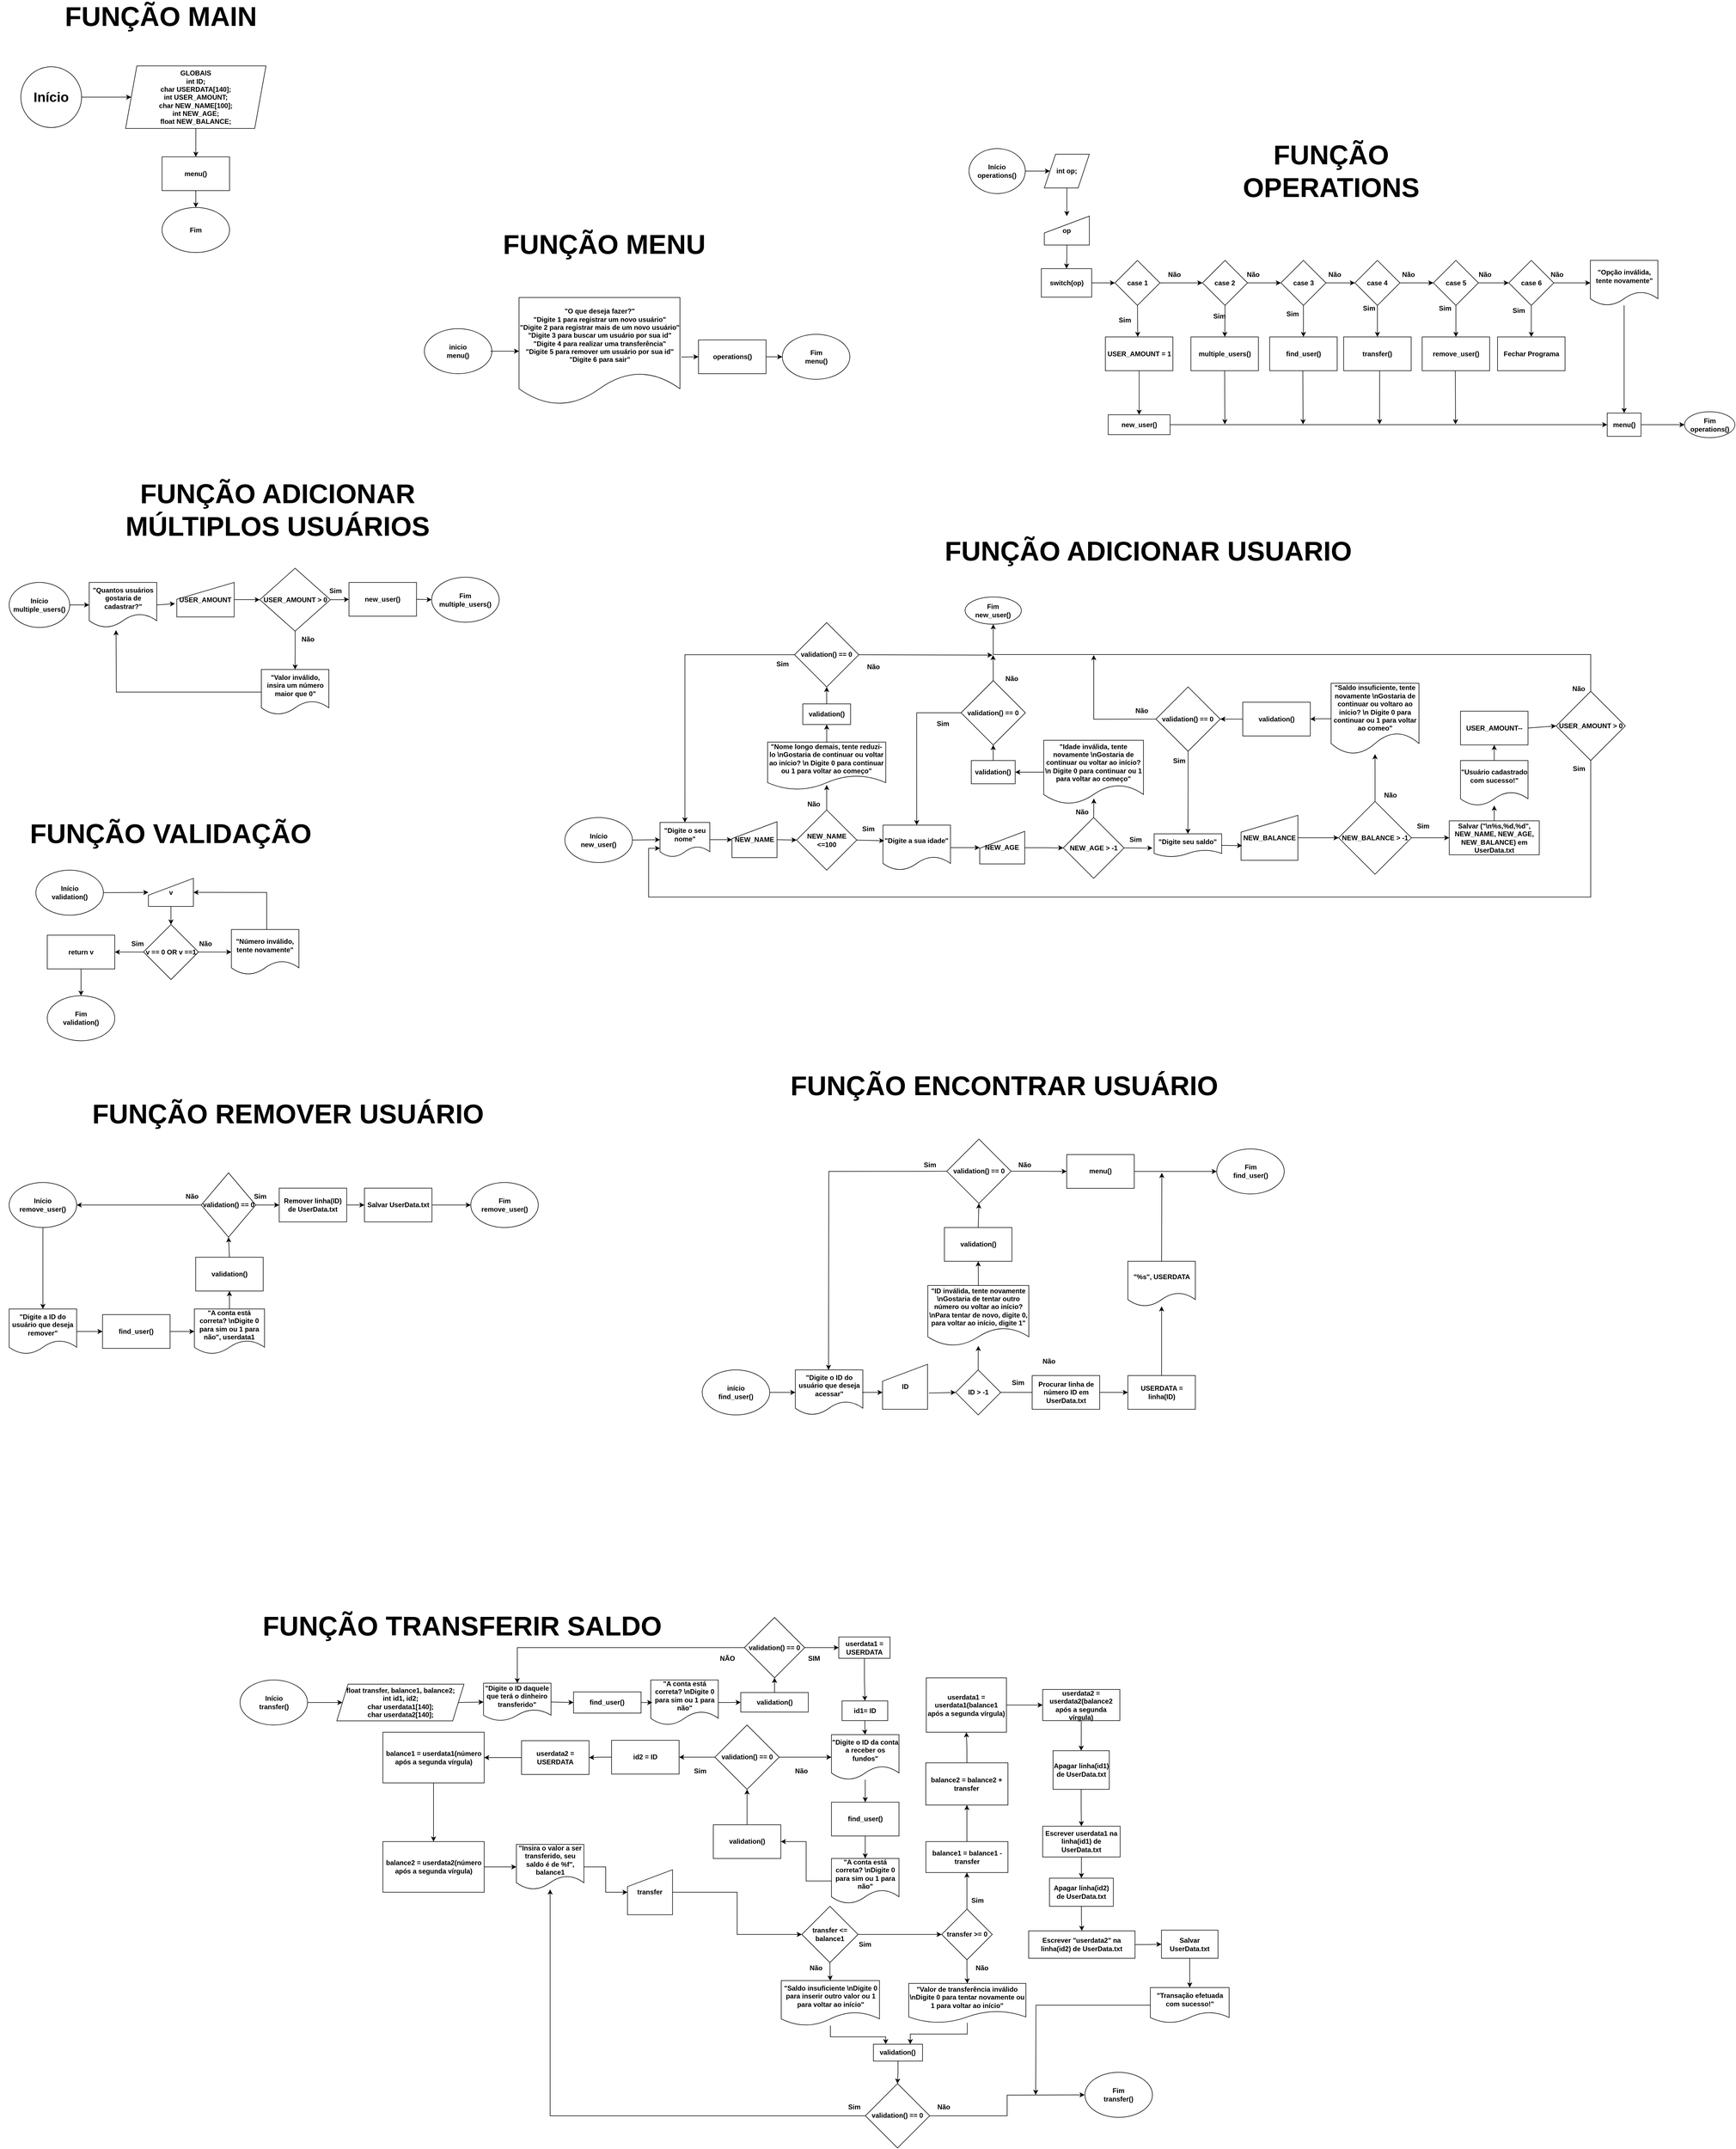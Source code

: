 <mxfile version="24.3.1" type="device">
  <diagram name="Página-1" id="Jb3ldbT58tAPYKw5IJ2G">
    <mxGraphModel dx="-2587" dy="3567" grid="1" gridSize="10" guides="1" tooltips="1" connect="1" arrows="1" fold="1" page="0" pageScale="1" pageWidth="827" pageHeight="1169" background="none" math="0" shadow="0">
      <root>
        <mxCell id="0" />
        <mxCell id="1" parent="0" />
        <mxCell id="ty1z_cMRj-_MPsmsl8Fz-1" value="" style="edgeStyle=orthogonalEdgeStyle;rounded=0;orthogonalLoop=1;jettySize=auto;html=1;" parent="1" source="U04XYoF6D5OVltBC0bDB-1" target="mepEjF3Km3tL2axybcSp-865" edge="1">
          <mxGeometry relative="1" as="geometry" />
        </mxCell>
        <mxCell id="U04XYoF6D5OVltBC0bDB-1" value="&lt;font style=&quot;font-size: 24px;&quot;&gt;Início&lt;/font&gt;" style="ellipse;whiteSpace=wrap;html=1;aspect=fixed;rounded=0;labelBackgroundColor=none;fontStyle=1" parent="1" vertex="1">
          <mxGeometry x="5153" y="-1925.32" width="108" height="108" as="geometry" />
        </mxCell>
        <mxCell id="mepEjF3Km3tL2axybcSp-292" value="&quot;O que deseja fazer?&quot;&lt;br&gt;&quot;Digite 1 para registrar um novo usuário&quot;&lt;div&gt;&quot;Digite 2 para registrar mais de um novo usuário&quot;&lt;/div&gt;&lt;div&gt;&quot;Digite 3 para buscar um usuário por sua id&quot;&lt;/div&gt;&lt;div&gt;&quot;Digite 4 para realizar uma transferência&quot;&lt;/div&gt;&lt;div&gt;&quot;Digite 5 para remover um usuário por sua id&quot;&lt;/div&gt;&lt;div&gt;&quot;Digite 6 para sair&quot;&lt;/div&gt;" style="shape=document;whiteSpace=wrap;html=1;boundedLbl=1;rounded=0;labelBackgroundColor=none;fontStyle=1" parent="1" vertex="1">
          <mxGeometry x="6038.5" y="-1515.32" width="286" height="190.66" as="geometry" />
        </mxCell>
        <mxCell id="mepEjF3Km3tL2axybcSp-293" value="" style="endArrow=classic;html=1;rounded=0;entryX=0;entryY=0.5;entryDx=0;entryDy=0;labelBackgroundColor=none;fontColor=default;fontStyle=1" parent="1" target="mepEjF3Km3tL2axybcSp-587" edge="1">
          <mxGeometry width="50" height="50" relative="1" as="geometry">
            <mxPoint x="6327" y="-1409.64" as="sourcePoint" />
            <mxPoint x="6228.5" y="-1410.55" as="targetPoint" />
          </mxGeometry>
        </mxCell>
        <mxCell id="mepEjF3Km3tL2axybcSp-295" value="inicio&lt;div&gt;menu()&lt;/div&gt;" style="ellipse;whiteSpace=wrap;html=1;rounded=0;labelBackgroundColor=none;fontStyle=1" parent="1" vertex="1">
          <mxGeometry x="5870.25" y="-1459.99" width="120" height="80" as="geometry" />
        </mxCell>
        <mxCell id="mepEjF3Km3tL2axybcSp-299" value="&lt;span&gt;Início&lt;/span&gt;&lt;div&gt;&lt;span&gt;new_user()&lt;/span&gt;&lt;/div&gt;" style="ellipse;whiteSpace=wrap;html=1;rounded=0;labelBackgroundColor=none;fontStyle=1" parent="1" vertex="1">
          <mxGeometry x="6120" y="-591.32" width="120" height="80" as="geometry" />
        </mxCell>
        <mxCell id="Tq2M9Iyucr7lJhH_iC7z-139" value="" style="edgeStyle=orthogonalEdgeStyle;rounded=0;orthogonalLoop=1;jettySize=auto;html=1;" parent="1" source="mepEjF3Km3tL2axybcSp-302" target="mepEjF3Km3tL2axybcSp-303" edge="1">
          <mxGeometry relative="1" as="geometry" />
        </mxCell>
        <mxCell id="mepEjF3Km3tL2axybcSp-302" value="&lt;span&gt;&quot;Digite o seu nome&quot;&lt;/span&gt;" style="shape=document;whiteSpace=wrap;html=1;boundedLbl=1;rounded=0;labelBackgroundColor=none;fontStyle=1" parent="1" vertex="1">
          <mxGeometry x="6289.08" y="-582.64" width="88.5" height="61.32" as="geometry" />
        </mxCell>
        <mxCell id="mepEjF3Km3tL2axybcSp-303" value="&lt;span&gt;NEW_NAME&lt;/span&gt;" style="shape=manualInput;whiteSpace=wrap;html=1;rounded=0;labelBackgroundColor=none;fontStyle=1" parent="1" vertex="1">
          <mxGeometry x="6417" y="-583.89" width="80" height="63.82" as="geometry" />
        </mxCell>
        <mxCell id="Tq2M9Iyucr7lJhH_iC7z-140" value="" style="edgeStyle=orthogonalEdgeStyle;rounded=0;orthogonalLoop=1;jettySize=auto;html=1;" parent="1" source="mepEjF3Km3tL2axybcSp-305" target="mepEjF3Km3tL2axybcSp-307" edge="1">
          <mxGeometry relative="1" as="geometry" />
        </mxCell>
        <mxCell id="mepEjF3Km3tL2axybcSp-305" value="&lt;span&gt;&quot;Digite a sua idade&quot;&lt;/span&gt;" style="shape=document;whiteSpace=wrap;html=1;boundedLbl=1;rounded=0;labelBackgroundColor=none;fontStyle=1" parent="1" vertex="1">
          <mxGeometry x="6685.33" y="-577.82" width="120" height="80" as="geometry" />
        </mxCell>
        <mxCell id="mepEjF3Km3tL2axybcSp-306" value="" style="endArrow=classic;html=1;rounded=0;entryX=0;entryY=0.5;entryDx=0;entryDy=0;exitX=1;exitY=0.5;exitDx=0;exitDy=0;labelBackgroundColor=none;fontColor=default;fontStyle=1" parent="1" source="mepEjF3Km3tL2axybcSp-303" target="mepEjF3Km3tL2axybcSp-322" edge="1">
          <mxGeometry width="50" height="50" relative="1" as="geometry">
            <mxPoint x="6423.33" y="-613.32" as="sourcePoint" />
            <mxPoint x="6583.33" y="-543.32" as="targetPoint" />
          </mxGeometry>
        </mxCell>
        <mxCell id="Tq2M9Iyucr7lJhH_iC7z-141" style="edgeStyle=orthogonalEdgeStyle;rounded=0;orthogonalLoop=1;jettySize=auto;html=1;entryX=0;entryY=0.5;entryDx=0;entryDy=0;" parent="1" source="mepEjF3Km3tL2axybcSp-307" target="mepEjF3Km3tL2axybcSp-328" edge="1">
          <mxGeometry relative="1" as="geometry" />
        </mxCell>
        <mxCell id="mepEjF3Km3tL2axybcSp-307" value="&lt;span&gt;NEW_AGE&lt;/span&gt;" style="shape=manualInput;whiteSpace=wrap;html=1;rounded=0;labelBackgroundColor=none;fontStyle=1" parent="1" vertex="1">
          <mxGeometry x="6857.33" y="-566.73" width="80" height="57.82" as="geometry" />
        </mxCell>
        <mxCell id="mepEjF3Km3tL2axybcSp-309" value="&quot;Digite seu saldo&quot;" style="shape=document;whiteSpace=wrap;html=1;boundedLbl=1;rounded=0;labelBackgroundColor=none;fontStyle=1" parent="1" vertex="1">
          <mxGeometry x="7167.33" y="-562.41" width="120" height="41.09" as="geometry" />
        </mxCell>
        <mxCell id="mepEjF3Km3tL2axybcSp-311" value="NEW_BALANCE" style="shape=manualInput;whiteSpace=wrap;html=1;rounded=0;labelBackgroundColor=none;fontStyle=1" parent="1" vertex="1">
          <mxGeometry x="7321.83" y="-595.32" width="101" height="80" as="geometry" />
        </mxCell>
        <mxCell id="mepEjF3Km3tL2axybcSp-312" value="" style="endArrow=classic;html=1;rounded=0;exitX=1;exitY=0.5;exitDx=0;exitDy=0;entryX=0.018;entryY=0.673;entryDx=0;entryDy=0;entryPerimeter=0;labelBackgroundColor=none;fontColor=default;fontStyle=1" parent="1" source="mepEjF3Km3tL2axybcSp-309" target="mepEjF3Km3tL2axybcSp-311" edge="1">
          <mxGeometry width="50" height="50" relative="1" as="geometry">
            <mxPoint x="7333.33" y="-620.32" as="sourcePoint" />
            <mxPoint x="7383.33" y="-670.32" as="targetPoint" />
          </mxGeometry>
        </mxCell>
        <mxCell id="Tq2M9Iyucr7lJhH_iC7z-158" value="" style="edgeStyle=orthogonalEdgeStyle;rounded=0;orthogonalLoop=1;jettySize=auto;html=1;" parent="1" source="mepEjF3Km3tL2axybcSp-313" target="mepEjF3Km3tL2axybcSp-384" edge="1">
          <mxGeometry relative="1" as="geometry" />
        </mxCell>
        <mxCell id="mepEjF3Km3tL2axybcSp-313" value="&quot;Usuário cadastrado com sucesso!&quot;" style="shape=document;whiteSpace=wrap;html=1;boundedLbl=1;rounded=0;labelBackgroundColor=none;fontStyle=1" parent="1" vertex="1">
          <mxGeometry x="7711.83" y="-692.64" width="120" height="80" as="geometry" />
        </mxCell>
        <mxCell id="mepEjF3Km3tL2axybcSp-314" value="" style="endArrow=classic;html=1;rounded=0;exitX=1;exitY=0.5;exitDx=0;exitDy=0;labelBackgroundColor=none;fontColor=default;fontStyle=1" parent="1" source="mepEjF3Km3tL2axybcSp-311" target="mepEjF3Km3tL2axybcSp-334" edge="1">
          <mxGeometry width="50" height="50" relative="1" as="geometry">
            <mxPoint x="7553.33" y="-620.32" as="sourcePoint" />
            <mxPoint x="7553.33" y="-453.32" as="targetPoint" />
          </mxGeometry>
        </mxCell>
        <mxCell id="Tq2M9Iyucr7lJhH_iC7z-156" value="" style="edgeStyle=orthogonalEdgeStyle;rounded=0;orthogonalLoop=1;jettySize=auto;html=1;" parent="1" source="mepEjF3Km3tL2axybcSp-317" target="mepEjF3Km3tL2axybcSp-313" edge="1">
          <mxGeometry relative="1" as="geometry" />
        </mxCell>
        <mxCell id="mepEjF3Km3tL2axybcSp-317" value="Salvar (&quot;\n%s,%d,%d&quot;, NEW_NAME, NEW_AGE, NEW_BALANCE) em UserData.txt" style="rounded=0;whiteSpace=wrap;html=1;labelBackgroundColor=none;fontStyle=1" parent="1" vertex="1">
          <mxGeometry x="7691.83" y="-585.48" width="160" height="60.32" as="geometry" />
        </mxCell>
        <mxCell id="mepEjF3Km3tL2axybcSp-321" value="" style="endArrow=classic;html=1;rounded=0;exitX=1;exitY=0.5;exitDx=0;exitDy=0;entryX=0;entryY=0.5;entryDx=0;entryDy=0;labelBackgroundColor=none;fontColor=default;fontStyle=1" parent="1" source="mepEjF3Km3tL2axybcSp-299" target="mepEjF3Km3tL2axybcSp-302" edge="1">
          <mxGeometry width="50" height="50" relative="1" as="geometry">
            <mxPoint x="6223.33" y="-551.32" as="sourcePoint" />
            <mxPoint x="6513.33" y="-543.32" as="targetPoint" />
          </mxGeometry>
        </mxCell>
        <mxCell id="mepEjF3Km3tL2axybcSp-322" value="&lt;span&gt;NEW_NAME &amp;lt;=100&lt;/span&gt;" style="rhombus;whiteSpace=wrap;html=1;rounded=0;labelBackgroundColor=none;fontStyle=1" parent="1" vertex="1">
          <mxGeometry x="6531.83" y="-604.82" width="107" height="107" as="geometry" />
        </mxCell>
        <mxCell id="mepEjF3Km3tL2axybcSp-323" value="" style="endArrow=none;startArrow=classic;html=1;rounded=0;entryX=1;entryY=0.5;entryDx=0;entryDy=0;exitX=0.019;exitY=0.346;exitDx=0;exitDy=0;exitPerimeter=0;startFill=1;endFill=0;labelBackgroundColor=none;fontColor=default;fontStyle=1" parent="1" source="mepEjF3Km3tL2axybcSp-305" target="mepEjF3Km3tL2axybcSp-322" edge="1">
          <mxGeometry width="50" height="50" relative="1" as="geometry">
            <mxPoint x="6583.33" y="-463.32" as="sourcePoint" />
            <mxPoint x="6633.33" y="-513.32" as="targetPoint" />
          </mxGeometry>
        </mxCell>
        <mxCell id="mepEjF3Km3tL2axybcSp-324" value="&lt;span&gt;Sim&lt;/span&gt;" style="text;html=1;align=center;verticalAlign=middle;resizable=0;points=[];autosize=1;strokeColor=none;fillColor=none;rounded=0;labelBackgroundColor=none;fontStyle=1" parent="1" vertex="1">
          <mxGeometry x="6638.83" y="-585.82" width="40" height="30" as="geometry" />
        </mxCell>
        <mxCell id="mepEjF3Km3tL2axybcSp-325" value="&lt;span&gt;&quot;Nome longo demais, tente reduzi-lo \nGostaria de continuar ou voltar ao início? \n Digite 0 para continuar ou 1 para voltar ao começo&quot;&lt;/span&gt;" style="shape=document;whiteSpace=wrap;html=1;boundedLbl=1;rounded=0;labelBackgroundColor=none;fontStyle=1" parent="1" vertex="1">
          <mxGeometry x="6480.33" y="-725.32" width="210" height="84.68" as="geometry" />
        </mxCell>
        <mxCell id="mepEjF3Km3tL2axybcSp-326" value="" style="endArrow=classic;html=1;rounded=0;exitX=0.5;exitY=0;exitDx=0;exitDy=0;entryX=0.5;entryY=0.899;entryDx=0;entryDy=0;entryPerimeter=0;labelBackgroundColor=none;fontColor=default;fontStyle=1" parent="1" source="mepEjF3Km3tL2axybcSp-322" target="mepEjF3Km3tL2axybcSp-325" edge="1">
          <mxGeometry width="50" height="50" relative="1" as="geometry">
            <mxPoint x="6583.33" y="-463.32" as="sourcePoint" />
            <mxPoint x="6633.33" y="-513.32" as="targetPoint" />
          </mxGeometry>
        </mxCell>
        <mxCell id="mepEjF3Km3tL2axybcSp-327" value="&lt;span&gt;Não&lt;/span&gt;" style="text;html=1;align=center;verticalAlign=middle;resizable=0;points=[];autosize=1;strokeColor=none;fillColor=none;rounded=0;labelBackgroundColor=none;fontStyle=1" parent="1" vertex="1">
          <mxGeometry x="6536.83" y="-630.32" width="50" height="30" as="geometry" />
        </mxCell>
        <mxCell id="mepEjF3Km3tL2axybcSp-328" value="NEW_AGE &amp;gt; -1" style="rhombus;whiteSpace=wrap;html=1;rounded=0;labelBackgroundColor=none;fontStyle=1" parent="1" vertex="1">
          <mxGeometry x="7005.83" y="-591.32" width="108" height="108" as="geometry" />
        </mxCell>
        <mxCell id="mepEjF3Km3tL2axybcSp-329" value="" style="endArrow=classic;html=1;rounded=0;exitX=0.5;exitY=0;exitDx=0;exitDy=0;entryX=0.503;entryY=0.914;entryDx=0;entryDy=0;entryPerimeter=0;labelBackgroundColor=none;fontColor=default;fontStyle=1" parent="1" source="mepEjF3Km3tL2axybcSp-328" target="mepEjF3Km3tL2axybcSp-330" edge="1">
          <mxGeometry width="50" height="50" relative="1" as="geometry">
            <mxPoint x="7193.33" y="-553.32" as="sourcePoint" />
            <mxPoint x="7243.33" y="-603.32" as="targetPoint" />
          </mxGeometry>
        </mxCell>
        <mxCell id="Tq2M9Iyucr7lJhH_iC7z-137" value="" style="edgeStyle=orthogonalEdgeStyle;rounded=0;orthogonalLoop=1;jettySize=auto;html=1;" parent="1" source="mepEjF3Km3tL2axybcSp-330" target="mepEjF3Km3tL2axybcSp-714" edge="1">
          <mxGeometry relative="1" as="geometry" />
        </mxCell>
        <mxCell id="mepEjF3Km3tL2axybcSp-330" value="&lt;span&gt;&quot;Idade inválida, tente novamente \nGostaria de continuar ou voltar ao início? \n Digite 0 para continuar ou 1 para voltar ao começo&quot;&lt;/span&gt;" style="shape=document;whiteSpace=wrap;html=1;boundedLbl=1;rounded=0;labelBackgroundColor=none;fontStyle=1" parent="1" vertex="1">
          <mxGeometry x="6971.08" y="-728.64" width="177.25" height="113.32" as="geometry" />
        </mxCell>
        <mxCell id="mepEjF3Km3tL2axybcSp-331" value="Não" style="text;html=1;align=center;verticalAlign=middle;resizable=0;points=[];autosize=1;strokeColor=none;fillColor=none;rounded=0;labelBackgroundColor=none;fontStyle=1" parent="1" vertex="1">
          <mxGeometry x="7013.83" y="-615.82" width="50" height="30" as="geometry" />
        </mxCell>
        <mxCell id="mepEjF3Km3tL2axybcSp-332" value="" style="endArrow=classic;html=1;rounded=0;exitX=1;exitY=0.5;exitDx=0;exitDy=0;entryX=-0.025;entryY=0.616;entryDx=0;entryDy=0;entryPerimeter=0;labelBackgroundColor=none;fontColor=default;fontStyle=1" parent="1" source="mepEjF3Km3tL2axybcSp-328" target="mepEjF3Km3tL2axybcSp-309" edge="1">
          <mxGeometry width="50" height="50" relative="1" as="geometry">
            <mxPoint x="7193.33" y="-553.32" as="sourcePoint" />
            <mxPoint x="7243.33" y="-603.32" as="targetPoint" />
          </mxGeometry>
        </mxCell>
        <mxCell id="mepEjF3Km3tL2axybcSp-333" value="Sim" style="text;html=1;align=center;verticalAlign=middle;resizable=0;points=[];autosize=1;strokeColor=none;fillColor=none;rounded=0;labelBackgroundColor=none;fontStyle=1" parent="1" vertex="1">
          <mxGeometry x="7113.83" y="-566.98" width="40" height="30" as="geometry" />
        </mxCell>
        <mxCell id="Tq2M9Iyucr7lJhH_iC7z-145" value="" style="edgeStyle=orthogonalEdgeStyle;rounded=0;orthogonalLoop=1;jettySize=auto;html=1;" parent="1" source="mepEjF3Km3tL2axybcSp-334" target="mepEjF3Km3tL2axybcSp-339" edge="1">
          <mxGeometry relative="1" as="geometry" />
        </mxCell>
        <mxCell id="Tq2M9Iyucr7lJhH_iC7z-155" value="" style="edgeStyle=orthogonalEdgeStyle;rounded=0;orthogonalLoop=1;jettySize=auto;html=1;" parent="1" source="mepEjF3Km3tL2axybcSp-334" target="mepEjF3Km3tL2axybcSp-317" edge="1">
          <mxGeometry relative="1" as="geometry" />
        </mxCell>
        <mxCell id="mepEjF3Km3tL2axybcSp-334" value="NEW_BALANCE &amp;gt; -1" style="rhombus;whiteSpace=wrap;html=1;rounded=0;labelBackgroundColor=none;fontStyle=1" parent="1" vertex="1">
          <mxGeometry x="7495.16" y="-620.07" width="129.5" height="129.5" as="geometry" />
        </mxCell>
        <mxCell id="mepEjF3Km3tL2axybcSp-336" value="Sim" style="text;html=1;align=center;verticalAlign=middle;resizable=0;points=[];autosize=1;strokeColor=none;fillColor=none;rounded=0;labelBackgroundColor=none;fontStyle=1" parent="1" vertex="1">
          <mxGeometry x="7624.66" y="-591.32" width="40" height="30" as="geometry" />
        </mxCell>
        <mxCell id="mepEjF3Km3tL2axybcSp-338" value="Não" style="text;html=1;align=center;verticalAlign=middle;resizable=0;points=[];autosize=1;strokeColor=none;fillColor=none;rounded=0;labelBackgroundColor=none;fontStyle=1" parent="1" vertex="1">
          <mxGeometry x="7561.83" y="-645.82" width="50" height="30" as="geometry" />
        </mxCell>
        <mxCell id="Tq2M9Iyucr7lJhH_iC7z-146" value="" style="edgeStyle=orthogonalEdgeStyle;rounded=0;orthogonalLoop=1;jettySize=auto;html=1;" parent="1" source="mepEjF3Km3tL2axybcSp-339" target="mepEjF3Km3tL2axybcSp-721" edge="1">
          <mxGeometry relative="1" as="geometry" />
        </mxCell>
        <mxCell id="mepEjF3Km3tL2axybcSp-339" value="&quot;Saldo insuficiente, tente novamente \nGostaria de continuar ou voltaro ao início? \n Digite 0 para continuar ou 1 para voltar ao comeo&quot;" style="shape=document;whiteSpace=wrap;html=1;boundedLbl=1;rounded=0;labelBackgroundColor=none;fontStyle=1" parent="1" vertex="1">
          <mxGeometry x="7481.83" y="-829.83" width="156.17" height="125.82" as="geometry" />
        </mxCell>
        <mxCell id="mepEjF3Km3tL2axybcSp-384" value="USER_AMOUNT--" style="rounded=0;whiteSpace=wrap;html=1;labelBackgroundColor=none;fontStyle=1" parent="1" vertex="1">
          <mxGeometry x="7711.83" y="-780.32" width="120" height="60" as="geometry" />
        </mxCell>
        <mxCell id="Tq2M9Iyucr7lJhH_iC7z-169" style="edgeStyle=orthogonalEdgeStyle;rounded=0;orthogonalLoop=1;jettySize=auto;html=1;entryX=0.5;entryY=1;entryDx=0;entryDy=0;" parent="1" source="mepEjF3Km3tL2axybcSp-386" target="TousfeBBo66vvZQj1fM5-77" edge="1">
          <mxGeometry relative="1" as="geometry">
            <Array as="points">
              <mxPoint x="7943" y="-881" />
              <mxPoint x="6881" y="-881" />
            </Array>
            <mxPoint x="6924.33" y="-880.595" as="targetPoint" />
          </mxGeometry>
        </mxCell>
        <mxCell id="Tq2M9Iyucr7lJhH_iC7z-171" style="edgeStyle=orthogonalEdgeStyle;rounded=0;orthogonalLoop=1;jettySize=auto;html=1;entryX=0;entryY=0.75;entryDx=0;entryDy=0;" parent="1" source="mepEjF3Km3tL2axybcSp-386" target="mepEjF3Km3tL2axybcSp-302" edge="1">
          <mxGeometry relative="1" as="geometry">
            <Array as="points">
              <mxPoint x="7942.83" y="-450" />
              <mxPoint x="6268.83" y="-450" />
              <mxPoint x="6268.83" y="-537" />
            </Array>
          </mxGeometry>
        </mxCell>
        <mxCell id="mepEjF3Km3tL2axybcSp-386" value="USER_AMOUNT &amp;gt; 0" style="rhombus;whiteSpace=wrap;html=1;rounded=0;labelBackgroundColor=none;fontStyle=1" parent="1" vertex="1">
          <mxGeometry x="7881.83" y="-815.64" width="123" height="123" as="geometry" />
        </mxCell>
        <mxCell id="mepEjF3Km3tL2axybcSp-387" value="" style="endArrow=classic;html=1;rounded=0;exitX=1;exitY=0.5;exitDx=0;exitDy=0;entryX=0;entryY=0.5;entryDx=0;entryDy=0;labelBackgroundColor=none;fontColor=default;fontStyle=1" parent="1" source="mepEjF3Km3tL2axybcSp-384" target="mepEjF3Km3tL2axybcSp-386" edge="1">
          <mxGeometry width="50" height="50" relative="1" as="geometry">
            <mxPoint x="8523.33" y="-463.32" as="sourcePoint" />
            <mxPoint x="8573.33" y="-513.32" as="targetPoint" />
          </mxGeometry>
        </mxCell>
        <mxCell id="mepEjF3Km3tL2axybcSp-388" value="Sim" style="text;html=1;align=center;verticalAlign=middle;resizable=0;points=[];autosize=1;strokeColor=none;fillColor=none;rounded=0;labelBackgroundColor=none;fontStyle=1" parent="1" vertex="1">
          <mxGeometry x="7901.83" y="-692.64" width="40" height="30" as="geometry" />
        </mxCell>
        <mxCell id="mepEjF3Km3tL2axybcSp-389" value="Não" style="text;strokeColor=none;align=center;fillColor=none;html=1;verticalAlign=middle;whiteSpace=wrap;rounded=0;labelBackgroundColor=none;fontStyle=1" parent="1" vertex="1">
          <mxGeometry x="7891.83" y="-834.66" width="60" height="30" as="geometry" />
        </mxCell>
        <mxCell id="mepEjF3Km3tL2axybcSp-399" value="início&lt;div&gt;find_user()&lt;/div&gt;" style="ellipse;whiteSpace=wrap;html=1;rounded=0;labelBackgroundColor=none;fontStyle=1" parent="1" vertex="1">
          <mxGeometry x="6364.08" y="390.17" width="120" height="80" as="geometry" />
        </mxCell>
        <mxCell id="mepEjF3Km3tL2axybcSp-400" value="&quot;Digite o ID do usuário que deseja acessar&quot;" style="shape=document;whiteSpace=wrap;html=1;boundedLbl=1;rounded=0;labelBackgroundColor=none;fontStyle=1" parent="1" vertex="1">
          <mxGeometry x="6529.58" y="390.17" width="120" height="80" as="geometry" />
        </mxCell>
        <mxCell id="mepEjF3Km3tL2axybcSp-401" value="ID" style="shape=manualInput;whiteSpace=wrap;html=1;rounded=0;labelBackgroundColor=none;fontStyle=1" parent="1" vertex="1">
          <mxGeometry x="6684.58" y="380.17" width="80" height="80" as="geometry" />
        </mxCell>
        <mxCell id="mepEjF3Km3tL2axybcSp-402" value="" style="endArrow=classic;html=1;rounded=0;exitX=1;exitY=0.5;exitDx=0;exitDy=0;labelBackgroundColor=none;fontColor=default;fontStyle=1" parent="1" edge="1">
          <mxGeometry width="50" height="50" relative="1" as="geometry">
            <mxPoint x="6648.58" y="430.17" as="sourcePoint" />
            <mxPoint x="6684.58" y="430.17" as="targetPoint" />
          </mxGeometry>
        </mxCell>
        <mxCell id="Tq2M9Iyucr7lJhH_iC7z-25" value="" style="edgeStyle=orthogonalEdgeStyle;rounded=0;orthogonalLoop=1;jettySize=auto;html=1;labelBackgroundColor=none;fontColor=default;fontStyle=1" parent="1" source="mepEjF3Km3tL2axybcSp-403" target="mepEjF3Km3tL2axybcSp-405" edge="1">
          <mxGeometry relative="1" as="geometry" />
        </mxCell>
        <mxCell id="mepEjF3Km3tL2axybcSp-403" value="ID &amp;gt; -1" style="rhombus;whiteSpace=wrap;html=1;rounded=0;labelBackgroundColor=none;fontStyle=1" parent="1" vertex="1">
          <mxGeometry x="6814.58" y="390.17" width="80" height="80" as="geometry" />
        </mxCell>
        <mxCell id="mepEjF3Km3tL2axybcSp-404" value="" style="endArrow=classic;html=1;rounded=0;entryX=0;entryY=0.5;entryDx=0;entryDy=0;exitX=1.029;exitY=0.639;exitDx=0;exitDy=0;exitPerimeter=0;labelBackgroundColor=none;fontColor=default;fontStyle=1" parent="1" source="mepEjF3Km3tL2axybcSp-401" target="mepEjF3Km3tL2axybcSp-403" edge="1">
          <mxGeometry width="50" height="50" relative="1" as="geometry">
            <mxPoint x="6804.58" y="470.17" as="sourcePoint" />
            <mxPoint x="6904.58" y="340.17" as="targetPoint" />
          </mxGeometry>
        </mxCell>
        <mxCell id="Tq2M9Iyucr7lJhH_iC7z-26" value="" style="edgeStyle=orthogonalEdgeStyle;rounded=0;orthogonalLoop=1;jettySize=auto;html=1;labelBackgroundColor=none;fontColor=default;fontStyle=1" parent="1" source="mepEjF3Km3tL2axybcSp-405" target="mepEjF3Km3tL2axybcSp-727" edge="1">
          <mxGeometry relative="1" as="geometry" />
        </mxCell>
        <mxCell id="mepEjF3Km3tL2axybcSp-405" value="&quot;ID inválida, tente novamente \nGostaria de tentar outro número ou voltar ao início? \nPara tentar de novo, digite 0, para voltar ao início, digite 1&quot;" style="shape=document;whiteSpace=wrap;html=1;boundedLbl=1;rounded=0;labelBackgroundColor=none;fontStyle=1" parent="1" vertex="1">
          <mxGeometry x="6765.08" y="240.17" width="179.5" height="107.32" as="geometry" />
        </mxCell>
        <mxCell id="mepEjF3Km3tL2axybcSp-419" value="" style="endArrow=classic;html=1;rounded=0;exitX=0;exitY=0.5;exitDx=0;exitDy=0;entryX=0.5;entryY=0;entryDx=0;entryDy=0;labelBackgroundColor=none;fontColor=default;fontStyle=1" parent="1" source="mepEjF3Km3tL2axybcSp-728" edge="1">
          <mxGeometry width="50" height="50" relative="1" as="geometry">
            <mxPoint x="6676.08" y="25.83" as="sourcePoint" />
            <mxPoint x="6588.58" y="390.17" as="targetPoint" />
            <Array as="points">
              <mxPoint x="6589.08" y="37.49" />
            </Array>
          </mxGeometry>
        </mxCell>
        <mxCell id="mepEjF3Km3tL2axybcSp-420" value="Não" style="text;html=1;align=center;verticalAlign=middle;resizable=0;points=[];autosize=1;strokeColor=none;fillColor=none;rounded=0;labelBackgroundColor=none;fontStyle=1" parent="1" vertex="1">
          <mxGeometry x="6954.58" y="360.17" width="50" height="30" as="geometry" />
        </mxCell>
        <mxCell id="mepEjF3Km3tL2axybcSp-421" value="" style="endArrow=classic;html=1;rounded=0;exitX=1;exitY=0.5;exitDx=0;exitDy=0;labelBackgroundColor=none;fontColor=default;fontStyle=1" parent="1" source="mepEjF3Km3tL2axybcSp-403" edge="1">
          <mxGeometry width="50" height="50" relative="1" as="geometry">
            <mxPoint x="6774.58" y="340.17" as="sourcePoint" />
            <mxPoint x="6984.58" y="430.17" as="targetPoint" />
          </mxGeometry>
        </mxCell>
        <mxCell id="mepEjF3Km3tL2axybcSp-422" value="Sim" style="text;html=1;align=center;verticalAlign=middle;resizable=0;points=[];autosize=1;strokeColor=none;fillColor=none;rounded=0;labelBackgroundColor=none;fontStyle=1" parent="1" vertex="1">
          <mxGeometry x="6904.58" y="398.17" width="40" height="30" as="geometry" />
        </mxCell>
        <mxCell id="mepEjF3Km3tL2axybcSp-423" value="Procurar linha de número ID em UserData.txt" style="rounded=0;whiteSpace=wrap;html=1;labelBackgroundColor=none;fontStyle=1" parent="1" vertex="1">
          <mxGeometry x="6950.54" y="400.17" width="120" height="60" as="geometry" />
        </mxCell>
        <mxCell id="Tq2M9Iyucr7lJhH_iC7z-28" value="" style="edgeStyle=orthogonalEdgeStyle;rounded=0;orthogonalLoop=1;jettySize=auto;html=1;labelBackgroundColor=none;fontColor=default;fontStyle=1" parent="1" source="mepEjF3Km3tL2axybcSp-424" target="mepEjF3Km3tL2axybcSp-426" edge="1">
          <mxGeometry relative="1" as="geometry" />
        </mxCell>
        <mxCell id="mepEjF3Km3tL2axybcSp-424" value="USERDATA = linha(ID)" style="rounded=0;whiteSpace=wrap;html=1;labelBackgroundColor=none;fontStyle=1" parent="1" vertex="1">
          <mxGeometry x="7120.58" y="400.17" width="120" height="60" as="geometry" />
        </mxCell>
        <mxCell id="mepEjF3Km3tL2axybcSp-425" value="" style="endArrow=classic;html=1;rounded=0;exitX=1;exitY=0.5;exitDx=0;exitDy=0;entryX=0;entryY=0.5;entryDx=0;entryDy=0;labelBackgroundColor=none;fontColor=default;fontStyle=1" parent="1" source="mepEjF3Km3tL2axybcSp-423" target="mepEjF3Km3tL2axybcSp-424" edge="1">
          <mxGeometry width="50" height="50" relative="1" as="geometry">
            <mxPoint x="7134.58" y="520.17" as="sourcePoint" />
            <mxPoint x="7184.58" y="470.17" as="targetPoint" />
          </mxGeometry>
        </mxCell>
        <mxCell id="mepEjF3Km3tL2axybcSp-426" value="&quot;%s&quot;, USERDATA" style="shape=document;whiteSpace=wrap;html=1;boundedLbl=1;rounded=0;labelBackgroundColor=none;fontStyle=1" parent="1" vertex="1">
          <mxGeometry x="7120.58" y="197.16" width="120" height="80" as="geometry" />
        </mxCell>
        <mxCell id="Tq2M9Iyucr7lJhH_iC7z-30" value="" style="edgeStyle=orthogonalEdgeStyle;rounded=0;orthogonalLoop=1;jettySize=auto;html=1;labelBackgroundColor=none;fontColor=default;fontStyle=1" parent="1" source="mepEjF3Km3tL2axybcSp-430" target="mepEjF3Km3tL2axybcSp-868" edge="1">
          <mxGeometry relative="1" as="geometry" />
        </mxCell>
        <mxCell id="mepEjF3Km3tL2axybcSp-430" value="menu()" style="rounded=0;whiteSpace=wrap;html=1;labelBackgroundColor=none;fontStyle=1" parent="1" vertex="1">
          <mxGeometry x="7011.96" y="7.49" width="120" height="60" as="geometry" />
        </mxCell>
        <mxCell id="mepEjF3Km3tL2axybcSp-435" value="&quot;Digite o ID daquele que terá o dinheiro transferido&quot;" style="shape=document;whiteSpace=wrap;html=1;boundedLbl=1;rounded=0;labelBackgroundColor=none;fontStyle=1" parent="1" vertex="1">
          <mxGeometry x="5975.38" y="946.8" width="120" height="66.98" as="geometry" />
        </mxCell>
        <mxCell id="mepEjF3Km3tL2axybcSp-436" value="" style="endArrow=classic;html=1;rounded=0;exitX=1;exitY=0.5;exitDx=0;exitDy=0;entryX=0;entryY=0.5;entryDx=0;entryDy=0;labelBackgroundColor=none;fontColor=default;fontStyle=1" parent="1" source="mepEjF3Km3tL2axybcSp-435" target="mepEjF3Km3tL2axybcSp-870" edge="1">
          <mxGeometry width="50" height="50" relative="1" as="geometry">
            <mxPoint x="6111.55" y="944.13" as="sourcePoint" />
            <mxPoint x="6141.55" y="934.13" as="targetPoint" />
          </mxGeometry>
        </mxCell>
        <mxCell id="Tq2M9Iyucr7lJhH_iC7z-42" value="" style="edgeStyle=orthogonalEdgeStyle;rounded=0;orthogonalLoop=1;jettySize=auto;html=1;labelBackgroundColor=none;fontColor=default;fontStyle=1" parent="1" source="mepEjF3Km3tL2axybcSp-461" target="mepEjF3Km3tL2axybcSp-740" edge="1">
          <mxGeometry relative="1" as="geometry" />
        </mxCell>
        <mxCell id="mepEjF3Km3tL2axybcSp-461" value="&quot;A conta está correta? \nDigite 0 para sim ou 1 para não&quot;" style="shape=document;whiteSpace=wrap;html=1;boundedLbl=1;rounded=0;labelBackgroundColor=none;fontStyle=1" parent="1" vertex="1">
          <mxGeometry x="6272.63" y="941.12" width="120" height="80" as="geometry" />
        </mxCell>
        <mxCell id="Tq2M9Iyucr7lJhH_iC7z-51" style="edgeStyle=orthogonalEdgeStyle;rounded=0;orthogonalLoop=1;jettySize=auto;html=1;labelBackgroundColor=none;fontColor=default;fontStyle=1" parent="1" source="mepEjF3Km3tL2axybcSp-463" target="mepEjF3Km3tL2axybcSp-878" edge="1">
          <mxGeometry relative="1" as="geometry" />
        </mxCell>
        <mxCell id="mepEjF3Km3tL2axybcSp-463" value="&quot;Digite o ID da conta a receber os fundos&quot;" style="shape=document;whiteSpace=wrap;html=1;boundedLbl=1;rounded=0;labelBackgroundColor=none;fontStyle=1" parent="1" vertex="1">
          <mxGeometry x="6593.8" y="1038.29" width="120" height="80" as="geometry" />
        </mxCell>
        <mxCell id="Tq2M9Iyucr7lJhH_iC7z-63" value="" style="edgeStyle=orthogonalEdgeStyle;rounded=0;orthogonalLoop=1;jettySize=auto;html=1;fontStyle=1" parent="1" source="mepEjF3Km3tL2axybcSp-489" target="mepEjF3Km3tL2axybcSp-763" edge="1">
          <mxGeometry relative="1" as="geometry" />
        </mxCell>
        <mxCell id="mepEjF3Km3tL2axybcSp-489" value="&quot;A conta está correta? \nDigite 0 para sim ou 1 para não&quot;" style="shape=document;whiteSpace=wrap;html=1;boundedLbl=1;rounded=0;labelBackgroundColor=none;fontStyle=1" parent="1" vertex="1">
          <mxGeometry x="6593.8" y="1258.29" width="120" height="80" as="geometry" />
        </mxCell>
        <mxCell id="Tq2M9Iyucr7lJhH_iC7z-66" value="" style="edgeStyle=orthogonalEdgeStyle;rounded=0;orthogonalLoop=1;jettySize=auto;html=1;fontStyle=1" parent="1" source="mepEjF3Km3tL2axybcSp-507" target="mepEjF3Km3tL2axybcSp-508" edge="1">
          <mxGeometry relative="1" as="geometry" />
        </mxCell>
        <mxCell id="mepEjF3Km3tL2axybcSp-507" value="balance1 = userdata1(número após a segunda vírgula)" style="rounded=0;whiteSpace=wrap;html=1;labelBackgroundColor=none;fontStyle=1" parent="1" vertex="1">
          <mxGeometry x="5796.55" y="1033.97" width="180" height="90" as="geometry" />
        </mxCell>
        <mxCell id="Tq2M9Iyucr7lJhH_iC7z-179" value="" style="edgeStyle=orthogonalEdgeStyle;rounded=0;orthogonalLoop=1;jettySize=auto;html=1;" parent="1" source="mepEjF3Km3tL2axybcSp-508" target="mepEjF3Km3tL2axybcSp-509" edge="1">
          <mxGeometry relative="1" as="geometry" />
        </mxCell>
        <mxCell id="mepEjF3Km3tL2axybcSp-508" value="balance2 = userdata2(número após a segunda vírgula)" style="rounded=0;whiteSpace=wrap;html=1;labelBackgroundColor=none;fontStyle=1" parent="1" vertex="1">
          <mxGeometry x="5796.55" y="1228.29" width="180" height="90" as="geometry" />
        </mxCell>
        <mxCell id="Tq2M9Iyucr7lJhH_iC7z-69" value="" style="edgeStyle=orthogonalEdgeStyle;rounded=0;orthogonalLoop=1;jettySize=auto;html=1;fontStyle=1" parent="1" source="mepEjF3Km3tL2axybcSp-509" target="mepEjF3Km3tL2axybcSp-512" edge="1">
          <mxGeometry relative="1" as="geometry" />
        </mxCell>
        <mxCell id="mepEjF3Km3tL2axybcSp-509" value="&quot;Insira o valor a ser transferido, seu saldo é de %f&quot;, balance1" style="shape=document;whiteSpace=wrap;html=1;boundedLbl=1;rounded=0;labelBackgroundColor=none;fontStyle=1" parent="1" vertex="1">
          <mxGeometry x="6033.8" y="1233.29" width="120" height="80" as="geometry" />
        </mxCell>
        <mxCell id="Tq2M9Iyucr7lJhH_iC7z-110" value="" style="edgeStyle=orthogonalEdgeStyle;rounded=0;orthogonalLoop=1;jettySize=auto;html=1;fontStyle=1" parent="1" source="mepEjF3Km3tL2axybcSp-512" target="mepEjF3Km3tL2axybcSp-514" edge="1">
          <mxGeometry relative="1" as="geometry" />
        </mxCell>
        <mxCell id="mepEjF3Km3tL2axybcSp-512" value="transfer" style="shape=manualInput;whiteSpace=wrap;html=1;rounded=0;labelBackgroundColor=none;fontStyle=1" parent="1" vertex="1">
          <mxGeometry x="6231.3" y="1278.29" width="80" height="80" as="geometry" />
        </mxCell>
        <mxCell id="Tq2M9Iyucr7lJhH_iC7z-71" value="" style="edgeStyle=orthogonalEdgeStyle;rounded=0;orthogonalLoop=1;jettySize=auto;html=1;fontStyle=1" parent="1" source="mepEjF3Km3tL2axybcSp-514" target="mepEjF3Km3tL2axybcSp-545" edge="1">
          <mxGeometry relative="1" as="geometry" />
        </mxCell>
        <mxCell id="Tq2M9Iyucr7lJhH_iC7z-101" style="edgeStyle=orthogonalEdgeStyle;rounded=0;orthogonalLoop=1;jettySize=auto;html=1;entryX=0.5;entryY=0;entryDx=0;entryDy=0;fontStyle=1" parent="1" source="mepEjF3Km3tL2axybcSp-514" target="mepEjF3Km3tL2axybcSp-516" edge="1">
          <mxGeometry relative="1" as="geometry" />
        </mxCell>
        <mxCell id="mepEjF3Km3tL2axybcSp-514" value="transfer &amp;lt;= balance1" style="rhombus;whiteSpace=wrap;html=1;rounded=0;labelBackgroundColor=none;fontStyle=1" parent="1" vertex="1">
          <mxGeometry x="6541.09" y="1343.29" width="100" height="100" as="geometry" />
        </mxCell>
        <mxCell id="Tq2M9Iyucr7lJhH_iC7z-104" style="edgeStyle=orthogonalEdgeStyle;rounded=0;orthogonalLoop=1;jettySize=auto;html=1;entryX=0.25;entryY=0;entryDx=0;entryDy=0;fontStyle=1" parent="1" source="mepEjF3Km3tL2axybcSp-516" target="mepEjF3Km3tL2axybcSp-772" edge="1">
          <mxGeometry relative="1" as="geometry" />
        </mxCell>
        <mxCell id="mepEjF3Km3tL2axybcSp-516" value="&quot;Saldo insuficiente \nDigite 0 para inserir outro valor ou 1 para voltar ao início&quot;" style="shape=document;whiteSpace=wrap;html=1;boundedLbl=1;rounded=0;labelBackgroundColor=none;fontStyle=1" parent="1" vertex="1">
          <mxGeometry x="6504.55" y="1475.29" width="174.58" height="80" as="geometry" />
        </mxCell>
        <mxCell id="mepEjF3Km3tL2axybcSp-544" value="Não" style="text;html=1;align=center;verticalAlign=middle;resizable=0;points=[];autosize=1;strokeColor=none;fillColor=none;rounded=0;labelBackgroundColor=none;fontStyle=1" parent="1" vertex="1">
          <mxGeometry x="6514.8" y="1088.29" width="50" height="30" as="geometry" />
        </mxCell>
        <mxCell id="Tq2M9Iyucr7lJhH_iC7z-76" value="" style="edgeStyle=orthogonalEdgeStyle;rounded=0;orthogonalLoop=1;jettySize=auto;html=1;fontStyle=1" parent="1" source="mepEjF3Km3tL2axybcSp-545" target="mepEjF3Km3tL2axybcSp-555" edge="1">
          <mxGeometry relative="1" as="geometry" />
        </mxCell>
        <mxCell id="Tq2M9Iyucr7lJhH_iC7z-181" value="" style="edgeStyle=orthogonalEdgeStyle;rounded=0;orthogonalLoop=1;jettySize=auto;html=1;" parent="1" source="mepEjF3Km3tL2axybcSp-545" target="mepEjF3Km3tL2axybcSp-552" edge="1">
          <mxGeometry relative="1" as="geometry" />
        </mxCell>
        <mxCell id="mepEjF3Km3tL2axybcSp-545" value="transfer &amp;gt;= 0" style="rhombus;whiteSpace=wrap;html=1;rounded=0;labelBackgroundColor=none;fontStyle=1" parent="1" vertex="1">
          <mxGeometry x="6789.63" y="1348.29" width="90" height="90" as="geometry" />
        </mxCell>
        <mxCell id="mepEjF3Km3tL2axybcSp-547" value="Não" style="text;html=1;align=center;verticalAlign=middle;resizable=0;points=[];autosize=1;strokeColor=none;fillColor=none;rounded=0;labelBackgroundColor=none;fontStyle=1" parent="1" vertex="1">
          <mxGeometry x="6541.09" y="1438.29" width="50" height="30" as="geometry" />
        </mxCell>
        <mxCell id="mepEjF3Km3tL2axybcSp-548" value="Sim" style="text;html=1;align=center;verticalAlign=middle;resizable=0;points=[];autosize=1;strokeColor=none;fillColor=none;rounded=0;labelBackgroundColor=none;fontStyle=1" parent="1" vertex="1">
          <mxGeometry x="6632.88" y="1395.61" width="40" height="30" as="geometry" />
        </mxCell>
        <mxCell id="Tq2M9Iyucr7lJhH_iC7z-103" style="edgeStyle=orthogonalEdgeStyle;rounded=0;orthogonalLoop=1;jettySize=auto;html=1;entryX=0.75;entryY=0;entryDx=0;entryDy=0;fontStyle=1" parent="1" source="mepEjF3Km3tL2axybcSp-552" target="mepEjF3Km3tL2axybcSp-772" edge="1">
          <mxGeometry relative="1" as="geometry" />
        </mxCell>
        <mxCell id="mepEjF3Km3tL2axybcSp-552" value="&quot;Valor de transferência inválido \nDigite 0 para tentar novamente ou 1 para voltar ao início&quot;" style="shape=document;whiteSpace=wrap;html=1;boundedLbl=1;rounded=0;labelBackgroundColor=none;fontStyle=1" parent="1" vertex="1">
          <mxGeometry x="6731.13" y="1480.29" width="208.25" height="70" as="geometry" />
        </mxCell>
        <mxCell id="mepEjF3Km3tL2axybcSp-554" value="Não" style="text;html=1;align=center;verticalAlign=middle;resizable=0;points=[];autosize=1;strokeColor=none;fillColor=none;rounded=0;labelBackgroundColor=none;fontStyle=1" parent="1" vertex="1">
          <mxGeometry x="6835.76" y="1438.29" width="50" height="30" as="geometry" />
        </mxCell>
        <mxCell id="Tq2M9Iyucr7lJhH_iC7z-82" value="" style="edgeStyle=orthogonalEdgeStyle;rounded=0;orthogonalLoop=1;jettySize=auto;html=1;fontStyle=1" parent="1" source="mepEjF3Km3tL2axybcSp-555" target="mepEjF3Km3tL2axybcSp-558" edge="1">
          <mxGeometry relative="1" as="geometry" />
        </mxCell>
        <mxCell id="mepEjF3Km3tL2axybcSp-555" value="balance1 = balance1 - transfer" style="rounded=0;whiteSpace=wrap;html=1;labelBackgroundColor=none;fontStyle=1" parent="1" vertex="1">
          <mxGeometry x="6761.63" y="1228.29" width="145.83" height="55" as="geometry" />
        </mxCell>
        <mxCell id="mepEjF3Km3tL2axybcSp-557" value="Sim" style="text;html=1;align=center;verticalAlign=middle;resizable=0;points=[];autosize=1;strokeColor=none;fillColor=none;rounded=0;labelBackgroundColor=none;fontStyle=1" parent="1" vertex="1">
          <mxGeometry x="6833.38" y="1318.29" width="40" height="30" as="geometry" />
        </mxCell>
        <mxCell id="Tq2M9Iyucr7lJhH_iC7z-83" value="" style="edgeStyle=orthogonalEdgeStyle;rounded=0;orthogonalLoop=1;jettySize=auto;html=1;fontStyle=1" parent="1" source="mepEjF3Km3tL2axybcSp-558" target="mepEjF3Km3tL2axybcSp-560" edge="1">
          <mxGeometry relative="1" as="geometry" />
        </mxCell>
        <mxCell id="mepEjF3Km3tL2axybcSp-558" value="balance2 = balance2 + transfer" style="rounded=0;whiteSpace=wrap;html=1;labelBackgroundColor=none;fontStyle=1" parent="1" vertex="1">
          <mxGeometry x="6761.46" y="1088.29" width="146" height="75" as="geometry" />
        </mxCell>
        <mxCell id="Tq2M9Iyucr7lJhH_iC7z-174" value="" style="edgeStyle=orthogonalEdgeStyle;rounded=0;orthogonalLoop=1;jettySize=auto;html=1;" parent="1" source="mepEjF3Km3tL2axybcSp-560" target="mepEjF3Km3tL2axybcSp-562" edge="1">
          <mxGeometry relative="1" as="geometry" />
        </mxCell>
        <mxCell id="mepEjF3Km3tL2axybcSp-560" value="userdata1 = userdata1(balance1 após a segunda vírgula)" style="rounded=0;whiteSpace=wrap;html=1;labelBackgroundColor=none;fontStyle=1" parent="1" vertex="1">
          <mxGeometry x="6762.3" y="937.29" width="142.5" height="96.68" as="geometry" />
        </mxCell>
        <mxCell id="Tq2M9Iyucr7lJhH_iC7z-114" style="edgeStyle=orthogonalEdgeStyle;rounded=0;orthogonalLoop=1;jettySize=auto;html=1;entryX=0.5;entryY=0;entryDx=0;entryDy=0;fontStyle=1" parent="1" source="mepEjF3Km3tL2axybcSp-562" target="mepEjF3Km3tL2axybcSp-564" edge="1">
          <mxGeometry relative="1" as="geometry" />
        </mxCell>
        <mxCell id="mepEjF3Km3tL2axybcSp-562" value="userdata2 = userdata2(balance2 após a segunda vírgula)" style="rounded=0;whiteSpace=wrap;html=1;labelBackgroundColor=none;fontStyle=1" parent="1" vertex="1">
          <mxGeometry x="6969.22" y="957.97" width="137.17" height="55.32" as="geometry" />
        </mxCell>
        <mxCell id="Tq2M9Iyucr7lJhH_iC7z-115" value="" style="edgeStyle=orthogonalEdgeStyle;rounded=0;orthogonalLoop=1;jettySize=auto;html=1;fontStyle=1" parent="1" source="mepEjF3Km3tL2axybcSp-564" target="mepEjF3Km3tL2axybcSp-565" edge="1">
          <mxGeometry relative="1" as="geometry" />
        </mxCell>
        <mxCell id="mepEjF3Km3tL2axybcSp-564" value="Apagar linha(id1) de UserData.txt" style="rounded=0;whiteSpace=wrap;html=1;labelBackgroundColor=none;fontStyle=1" parent="1" vertex="1">
          <mxGeometry x="6987.63" y="1066.78" width="100" height="68.68" as="geometry" />
        </mxCell>
        <mxCell id="Tq2M9Iyucr7lJhH_iC7z-116" value="" style="edgeStyle=orthogonalEdgeStyle;rounded=0;orthogonalLoop=1;jettySize=auto;html=1;fontStyle=1" parent="1" source="mepEjF3Km3tL2axybcSp-565" target="mepEjF3Km3tL2axybcSp-566" edge="1">
          <mxGeometry relative="1" as="geometry" />
        </mxCell>
        <mxCell id="mepEjF3Km3tL2axybcSp-565" value="Escrever userdata1 na linha(id1) de UserData.txt" style="rounded=0;whiteSpace=wrap;html=1;labelBackgroundColor=none;fontStyle=1" parent="1" vertex="1">
          <mxGeometry x="6969.22" y="1200.95" width="137.67" height="54.68" as="geometry" />
        </mxCell>
        <mxCell id="Tq2M9Iyucr7lJhH_iC7z-87" style="edgeStyle=orthogonalEdgeStyle;rounded=0;orthogonalLoop=1;jettySize=auto;html=1;entryX=0.5;entryY=0;entryDx=0;entryDy=0;fontStyle=1" parent="1" source="mepEjF3Km3tL2axybcSp-566" target="mepEjF3Km3tL2axybcSp-567" edge="1">
          <mxGeometry relative="1" as="geometry" />
        </mxCell>
        <mxCell id="mepEjF3Km3tL2axybcSp-566" value="Apagar linha(id2) de UserData.txt" style="rounded=0;whiteSpace=wrap;html=1;labelBackgroundColor=none;fontStyle=1" parent="1" vertex="1">
          <mxGeometry x="6981.31" y="1293.29" width="113.5" height="50" as="geometry" />
        </mxCell>
        <mxCell id="Tq2M9Iyucr7lJhH_iC7z-118" value="" style="edgeStyle=orthogonalEdgeStyle;rounded=0;orthogonalLoop=1;jettySize=auto;html=1;fontStyle=1" parent="1" source="mepEjF3Km3tL2axybcSp-567" target="mepEjF3Km3tL2axybcSp-572" edge="1">
          <mxGeometry relative="1" as="geometry" />
        </mxCell>
        <mxCell id="mepEjF3Km3tL2axybcSp-567" value="Escrever &quot;userdata2&quot; na linha(id2) de UserData.txt" style="rounded=0;whiteSpace=wrap;html=1;labelBackgroundColor=none;fontStyle=1" parent="1" vertex="1">
          <mxGeometry x="6944.34" y="1386.93" width="189" height="48.68" as="geometry" />
        </mxCell>
        <mxCell id="Tq2M9Iyucr7lJhH_iC7z-117" value="" style="edgeStyle=orthogonalEdgeStyle;rounded=0;orthogonalLoop=1;jettySize=auto;html=1;fontStyle=1" parent="1" source="mepEjF3Km3tL2axybcSp-572" target="mepEjF3Km3tL2axybcSp-575" edge="1">
          <mxGeometry relative="1" as="geometry" />
        </mxCell>
        <mxCell id="mepEjF3Km3tL2axybcSp-572" value="Salvar UserData.txt" style="rounded=0;whiteSpace=wrap;html=1;labelBackgroundColor=none;fontStyle=1" parent="1" vertex="1">
          <mxGeometry x="7180.34" y="1385.61" width="100.5" height="50" as="geometry" />
        </mxCell>
        <mxCell id="Tq2M9Iyucr7lJhH_iC7z-175" style="edgeStyle=orthogonalEdgeStyle;rounded=0;orthogonalLoop=1;jettySize=auto;html=1;" parent="1" source="mepEjF3Km3tL2axybcSp-575" edge="1">
          <mxGeometry relative="1" as="geometry">
            <mxPoint x="6956.8" y="1678.29" as="targetPoint" />
          </mxGeometry>
        </mxCell>
        <mxCell id="mepEjF3Km3tL2axybcSp-575" value="&quot;Transação efetuada com sucesso!&quot;" style="shape=document;whiteSpace=wrap;html=1;boundedLbl=1;rounded=0;labelBackgroundColor=none;fontStyle=1" parent="1" vertex="1">
          <mxGeometry x="7160.59" y="1487.61" width="140" height="62.68" as="geometry" />
        </mxCell>
        <mxCell id="Tq2M9Iyucr7lJhH_iC7z-39" value="" style="edgeStyle=orthogonalEdgeStyle;rounded=0;orthogonalLoop=1;jettySize=auto;html=1;labelBackgroundColor=none;fontColor=default;fontStyle=1" parent="1" source="mepEjF3Km3tL2axybcSp-578" target="TousfeBBo66vvZQj1fM5-44" edge="1">
          <mxGeometry relative="1" as="geometry" />
        </mxCell>
        <mxCell id="mepEjF3Km3tL2axybcSp-578" value="Início&lt;div&gt;transfer()&lt;/div&gt;" style="ellipse;whiteSpace=wrap;html=1;rounded=0;labelBackgroundColor=none;fontStyle=1" parent="1" vertex="1">
          <mxGeometry x="5542.63" y="941.12" width="120" height="80" as="geometry" />
        </mxCell>
        <mxCell id="mepEjF3Km3tL2axybcSp-587" value="operations()" style="rounded=0;whiteSpace=wrap;html=1;labelBackgroundColor=none;fontStyle=1" parent="1" vertex="1">
          <mxGeometry x="6357.5" y="-1439.99" width="120" height="60" as="geometry" />
        </mxCell>
        <mxCell id="mepEjF3Km3tL2axybcSp-588" value="Fim&lt;div&gt;menu()&lt;/div&gt;" style="ellipse;whiteSpace=wrap;html=1;rounded=0;labelBackgroundColor=none;fontStyle=1" parent="1" vertex="1">
          <mxGeometry x="6506.5" y="-1449.99" width="120" height="80" as="geometry" />
        </mxCell>
        <mxCell id="mepEjF3Km3tL2axybcSp-589" value="" style="endArrow=classic;html=1;rounded=0;exitX=1;exitY=0.5;exitDx=0;exitDy=0;entryX=0;entryY=0.5;entryDx=0;entryDy=0;labelBackgroundColor=none;fontColor=default;fontStyle=1" parent="1" source="mepEjF3Km3tL2axybcSp-587" target="mepEjF3Km3tL2axybcSp-588" edge="1">
          <mxGeometry width="50" height="50" relative="1" as="geometry">
            <mxPoint x="6107" y="-1260.64" as="sourcePoint" />
            <mxPoint x="6157" y="-1310.64" as="targetPoint" />
          </mxGeometry>
        </mxCell>
        <mxCell id="Tq2M9Iyucr7lJhH_iC7z-5" style="edgeStyle=orthogonalEdgeStyle;rounded=0;orthogonalLoop=1;jettySize=auto;html=1;labelBackgroundColor=none;fontColor=default;fontStyle=1" parent="1" source="mepEjF3Km3tL2axybcSp-590" target="TousfeBBo66vvZQj1fM5-1" edge="1">
          <mxGeometry relative="1" as="geometry" />
        </mxCell>
        <mxCell id="mepEjF3Km3tL2axybcSp-590" value="Início&lt;div&gt;&lt;span style=&quot;background-color: initial;&quot;&gt;operations()&lt;/span&gt;&lt;/div&gt;" style="ellipse;whiteSpace=wrap;html=1;rounded=0;labelBackgroundColor=none;fontStyle=1" parent="1" vertex="1">
          <mxGeometry x="6838.33" y="-1780" width="100" height="80" as="geometry" />
        </mxCell>
        <mxCell id="Tq2M9Iyucr7lJhH_iC7z-135" value="" style="edgeStyle=orthogonalEdgeStyle;rounded=0;orthogonalLoop=1;jettySize=auto;html=1;" parent="1" source="mepEjF3Km3tL2axybcSp-593" target="mepEjF3Km3tL2axybcSp-595" edge="1">
          <mxGeometry relative="1" as="geometry" />
        </mxCell>
        <mxCell id="mepEjF3Km3tL2axybcSp-593" value="op" style="shape=manualInput;whiteSpace=wrap;html=1;rounded=0;labelBackgroundColor=none;fontStyle=1" parent="1" vertex="1">
          <mxGeometry x="6972.16" y="-1660.0" width="80" height="51.32" as="geometry" />
        </mxCell>
        <mxCell id="Tq2M9Iyucr7lJhH_iC7z-133" value="" style="edgeStyle=orthogonalEdgeStyle;rounded=0;orthogonalLoop=1;jettySize=auto;html=1;" parent="1" source="mepEjF3Km3tL2axybcSp-595" target="mepEjF3Km3tL2axybcSp-599" edge="1">
          <mxGeometry relative="1" as="geometry" />
        </mxCell>
        <mxCell id="mepEjF3Km3tL2axybcSp-595" value="switch(op)" style="rounded=0;whiteSpace=wrap;html=1;labelBackgroundColor=none;fontStyle=1" parent="1" vertex="1">
          <mxGeometry x="6966.83" y="-1566.66" width="89.5" height="50.68" as="geometry" />
        </mxCell>
        <mxCell id="mepEjF3Km3tL2axybcSp-599" value="case 1" style="rhombus;whiteSpace=wrap;html=1;rounded=0;labelBackgroundColor=none;fontStyle=1" parent="1" vertex="1">
          <mxGeometry x="7097.66" y="-1581.32" width="80" height="80" as="geometry" />
        </mxCell>
        <mxCell id="mepEjF3Km3tL2axybcSp-600" value="" style="endArrow=classic;html=1;rounded=0;exitX=0.5;exitY=1;exitDx=0;exitDy=0;labelBackgroundColor=none;fontColor=default;fontStyle=1" parent="1" source="mepEjF3Km3tL2axybcSp-599" edge="1">
          <mxGeometry width="50" height="50" relative="1" as="geometry">
            <mxPoint x="7353.16" y="-1245.32" as="sourcePoint" />
            <mxPoint x="7138.16" y="-1445.32" as="targetPoint" />
          </mxGeometry>
        </mxCell>
        <mxCell id="mepEjF3Km3tL2axybcSp-601" value="" style="endArrow=classic;html=1;rounded=0;exitX=1;exitY=0.5;exitDx=0;exitDy=0;labelBackgroundColor=none;fontColor=default;fontStyle=1" parent="1" source="mepEjF3Km3tL2axybcSp-599" edge="1">
          <mxGeometry width="50" height="50" relative="1" as="geometry">
            <mxPoint x="7192.16" y="-1545.32" as="sourcePoint" />
            <mxPoint x="7253.16" y="-1541.32" as="targetPoint" />
          </mxGeometry>
        </mxCell>
        <mxCell id="mepEjF3Km3tL2axybcSp-602" value="Sim" style="text;html=1;align=center;verticalAlign=middle;resizable=0;points=[];autosize=1;strokeColor=none;fillColor=none;rounded=0;labelBackgroundColor=none;fontStyle=1" parent="1" vertex="1">
          <mxGeometry x="7094.66" y="-1490" width="40" height="30" as="geometry" />
        </mxCell>
        <mxCell id="mepEjF3Km3tL2axybcSp-603" value="Não" style="text;html=1;align=center;verticalAlign=middle;resizable=0;points=[];autosize=1;strokeColor=none;fillColor=none;rounded=0;labelBackgroundColor=none;fontStyle=1" parent="1" vertex="1">
          <mxGeometry x="7177.66" y="-1571.32" width="50" height="30" as="geometry" />
        </mxCell>
        <mxCell id="mepEjF3Km3tL2axybcSp-604" value="new_user()" style="rounded=0;whiteSpace=wrap;html=1;labelBackgroundColor=none;fontStyle=1" parent="1" vertex="1">
          <mxGeometry x="7085.66" y="-1307" width="110" height="35.32" as="geometry" />
        </mxCell>
        <mxCell id="mepEjF3Km3tL2axybcSp-605" value="case 2" style="rhombus;whiteSpace=wrap;html=1;rounded=0;labelBackgroundColor=none;fontStyle=1" parent="1" vertex="1">
          <mxGeometry x="7253.32" y="-1581.32" width="80" height="80" as="geometry" />
        </mxCell>
        <mxCell id="mepEjF3Km3tL2axybcSp-610" value="" style="endArrow=classic;html=1;rounded=0;exitX=0.5;exitY=1;exitDx=0;exitDy=0;labelBackgroundColor=none;fontColor=default;fontStyle=1" parent="1" source="mepEjF3Km3tL2axybcSp-605" target="mepEjF3Km3tL2axybcSp-611" edge="1">
          <mxGeometry width="50" height="50" relative="1" as="geometry">
            <mxPoint x="7333.16" y="-1435.32" as="sourcePoint" />
            <mxPoint x="7383.16" y="-1485.32" as="targetPoint" />
          </mxGeometry>
        </mxCell>
        <mxCell id="mepEjF3Km3tL2axybcSp-611" value="multiple_users()" style="rounded=0;whiteSpace=wrap;html=1;labelBackgroundColor=none;fontStyle=1" parent="1" vertex="1">
          <mxGeometry x="7232.66" y="-1445.32" width="120" height="60" as="geometry" />
        </mxCell>
        <mxCell id="Tq2M9Iyucr7lJhH_iC7z-7" style="edgeStyle=orthogonalEdgeStyle;rounded=0;orthogonalLoop=1;jettySize=auto;html=1;entryX=0;entryY=0.5;entryDx=0;entryDy=0;labelBackgroundColor=none;fontColor=default;fontStyle=1" parent="1" source="mepEjF3Km3tL2axybcSp-612" target="mepEjF3Km3tL2axybcSp-616" edge="1">
          <mxGeometry relative="1" as="geometry" />
        </mxCell>
        <mxCell id="mepEjF3Km3tL2axybcSp-612" value="Início&lt;div&gt;multiple_users()&lt;/div&gt;" style="ellipse;whiteSpace=wrap;html=1;rounded=0;labelBackgroundColor=none;fontStyle=1" parent="1" vertex="1">
          <mxGeometry x="5132.25" y="-1009.09" width="107.62" height="80" as="geometry" />
        </mxCell>
        <mxCell id="mepEjF3Km3tL2axybcSp-616" value="&quot;Quantos usuários gostaria de cadastrar?&quot;" style="shape=document;whiteSpace=wrap;html=1;boundedLbl=1;rounded=0;labelBackgroundColor=none;fontStyle=1" parent="1" vertex="1">
          <mxGeometry x="5274.56" y="-1009.09" width="120" height="80" as="geometry" />
        </mxCell>
        <mxCell id="Tq2M9Iyucr7lJhH_iC7z-6" style="edgeStyle=orthogonalEdgeStyle;rounded=0;orthogonalLoop=1;jettySize=auto;html=1;entryX=0;entryY=0.5;entryDx=0;entryDy=0;labelBackgroundColor=none;fontColor=default;fontStyle=1" parent="1" source="mepEjF3Km3tL2axybcSp-617" target="mepEjF3Km3tL2axybcSp-619" edge="1">
          <mxGeometry relative="1" as="geometry" />
        </mxCell>
        <mxCell id="mepEjF3Km3tL2axybcSp-617" value="USER_AMOUNT" style="shape=manualInput;whiteSpace=wrap;html=1;rounded=0;labelBackgroundColor=none;fontStyle=1" parent="1" vertex="1">
          <mxGeometry x="5430.25" y="-1009.09" width="102" height="61.32" as="geometry" />
        </mxCell>
        <mxCell id="mepEjF3Km3tL2axybcSp-618" value="" style="endArrow=classic;html=1;rounded=0;exitX=1;exitY=0.5;exitDx=0;exitDy=0;entryX=-0.032;entryY=0.615;entryDx=0;entryDy=0;entryPerimeter=0;labelBackgroundColor=none;fontColor=default;fontStyle=1" parent="1" source="mepEjF3Km3tL2axybcSp-616" target="mepEjF3Km3tL2axybcSp-617" edge="1">
          <mxGeometry width="50" height="50" relative="1" as="geometry">
            <mxPoint x="5345.25" y="-929.64" as="sourcePoint" />
            <mxPoint x="5395.25" y="-979.64" as="targetPoint" />
          </mxGeometry>
        </mxCell>
        <mxCell id="Tq2M9Iyucr7lJhH_iC7z-35" value="" style="edgeStyle=orthogonalEdgeStyle;rounded=0;orthogonalLoop=1;jettySize=auto;html=1;labelBackgroundColor=none;fontColor=default;fontStyle=1" parent="1" source="mepEjF3Km3tL2axybcSp-619" target="mepEjF3Km3tL2axybcSp-621" edge="1">
          <mxGeometry relative="1" as="geometry" />
        </mxCell>
        <mxCell id="Tq2M9Iyucr7lJhH_iC7z-36" value="" style="edgeStyle=orthogonalEdgeStyle;rounded=0;orthogonalLoop=1;jettySize=auto;html=1;labelBackgroundColor=none;fontColor=default;fontStyle=1" parent="1" source="mepEjF3Km3tL2axybcSp-619" target="mepEjF3Km3tL2axybcSp-628" edge="1">
          <mxGeometry relative="1" as="geometry" />
        </mxCell>
        <mxCell id="mepEjF3Km3tL2axybcSp-619" value="USER_AMOUNT &amp;gt; 0" style="rhombus;whiteSpace=wrap;html=1;rounded=0;labelBackgroundColor=none;fontStyle=1" parent="1" vertex="1">
          <mxGeometry x="5577.75" y="-1034.32" width="125.5" height="111.77" as="geometry" />
        </mxCell>
        <mxCell id="Tq2M9Iyucr7lJhH_iC7z-38" style="edgeStyle=orthogonalEdgeStyle;rounded=0;orthogonalLoop=1;jettySize=auto;html=1;labelBackgroundColor=none;fontColor=default;fontStyle=1" parent="1" source="mepEjF3Km3tL2axybcSp-621" edge="1">
          <mxGeometry relative="1" as="geometry">
            <mxPoint x="5322.25" y="-924.32" as="targetPoint" />
          </mxGeometry>
        </mxCell>
        <mxCell id="mepEjF3Km3tL2axybcSp-621" value="&quot;Valor inválido, insira um número maior que 0&quot;" style="shape=document;whiteSpace=wrap;html=1;boundedLbl=1;rounded=0;labelBackgroundColor=none;fontStyle=1" parent="1" vertex="1">
          <mxGeometry x="5580.5" y="-854.32" width="120" height="80" as="geometry" />
        </mxCell>
        <mxCell id="mepEjF3Km3tL2axybcSp-623" value="Não" style="text;html=1;align=center;verticalAlign=middle;resizable=0;points=[];autosize=1;strokeColor=none;fillColor=none;rounded=0;labelBackgroundColor=none;fontStyle=1" parent="1" vertex="1">
          <mxGeometry x="5638.42" y="-922.55" width="50" height="30" as="geometry" />
        </mxCell>
        <mxCell id="mepEjF3Km3tL2axybcSp-627" value="Sim" style="text;html=1;align=center;verticalAlign=middle;resizable=0;points=[];autosize=1;strokeColor=none;fillColor=none;rounded=0;labelBackgroundColor=none;fontStyle=1" parent="1" vertex="1">
          <mxGeometry x="5692.25" y="-1009.09" width="40" height="30" as="geometry" />
        </mxCell>
        <mxCell id="mepEjF3Km3tL2axybcSp-628" value="new_user()" style="rounded=0;whiteSpace=wrap;html=1;labelBackgroundColor=none;fontStyle=1" parent="1" vertex="1">
          <mxGeometry x="5736.25" y="-1009.09" width="120" height="60" as="geometry" />
        </mxCell>
        <mxCell id="mepEjF3Km3tL2axybcSp-629" value="case 3" style="rhombus;whiteSpace=wrap;html=1;rounded=0;labelBackgroundColor=none;fontStyle=1" parent="1" vertex="1">
          <mxGeometry x="7392.66" y="-1581.32" width="80" height="80" as="geometry" />
        </mxCell>
        <mxCell id="mepEjF3Km3tL2axybcSp-630" value="" style="endArrow=classic;html=1;rounded=0;exitX=1;exitY=0.5;exitDx=0;exitDy=0;entryX=0;entryY=0.5;entryDx=0;entryDy=0;labelBackgroundColor=none;fontColor=default;fontStyle=1" parent="1" source="mepEjF3Km3tL2axybcSp-605" target="mepEjF3Km3tL2axybcSp-629" edge="1">
          <mxGeometry width="50" height="50" relative="1" as="geometry">
            <mxPoint x="7403.16" y="-1425.32" as="sourcePoint" />
            <mxPoint x="7453.16" y="-1475.32" as="targetPoint" />
          </mxGeometry>
        </mxCell>
        <mxCell id="mepEjF3Km3tL2axybcSp-631" value="" style="endArrow=classic;html=1;rounded=0;exitX=0.5;exitY=1;exitDx=0;exitDy=0;entryX=0.5;entryY=0;entryDx=0;entryDy=0;labelBackgroundColor=none;fontColor=default;fontStyle=1" parent="1" source="mepEjF3Km3tL2axybcSp-629" target="mepEjF3Km3tL2axybcSp-632" edge="1">
          <mxGeometry width="50" height="50" relative="1" as="geometry">
            <mxPoint x="7453.16" y="-1385.32" as="sourcePoint" />
            <mxPoint x="7453.16" y="-1455.32" as="targetPoint" />
          </mxGeometry>
        </mxCell>
        <mxCell id="mepEjF3Km3tL2axybcSp-632" value="find_user()" style="rounded=0;whiteSpace=wrap;html=1;labelBackgroundColor=none;fontStyle=1" parent="1" vertex="1">
          <mxGeometry x="7372.66" y="-1445.32" width="120" height="60" as="geometry" />
        </mxCell>
        <mxCell id="mepEjF3Km3tL2axybcSp-633" value="case 4" style="rhombus;whiteSpace=wrap;html=1;rounded=0;labelBackgroundColor=none;fontStyle=1" parent="1" vertex="1">
          <mxGeometry x="7524.16" y="-1581.32" width="80" height="80" as="geometry" />
        </mxCell>
        <mxCell id="mepEjF3Km3tL2axybcSp-634" value="" style="endArrow=classic;html=1;rounded=0;exitX=1;exitY=0.5;exitDx=0;exitDy=0;entryX=0;entryY=0.5;entryDx=0;entryDy=0;labelBackgroundColor=none;fontColor=default;fontStyle=1" parent="1" source="mepEjF3Km3tL2axybcSp-629" target="mepEjF3Km3tL2axybcSp-633" edge="1">
          <mxGeometry width="50" height="50" relative="1" as="geometry">
            <mxPoint x="7503.16" y="-1395.32" as="sourcePoint" />
            <mxPoint x="7553.16" y="-1445.32" as="targetPoint" />
          </mxGeometry>
        </mxCell>
        <mxCell id="mepEjF3Km3tL2axybcSp-635" value="Sim" style="text;html=1;align=center;verticalAlign=middle;resizable=0;points=[];autosize=1;strokeColor=none;fillColor=none;rounded=0;labelBackgroundColor=none;fontStyle=1" parent="1" vertex="1">
          <mxGeometry x="7263.16" y="-1497.32" width="40" height="30" as="geometry" />
        </mxCell>
        <mxCell id="mepEjF3Km3tL2axybcSp-636" value="Sim" style="text;html=1;align=center;verticalAlign=middle;resizable=0;points=[];autosize=1;strokeColor=none;fillColor=none;rounded=0;labelBackgroundColor=none;fontStyle=1" parent="1" vertex="1">
          <mxGeometry x="7392.67" y="-1501.32" width="40" height="30" as="geometry" />
        </mxCell>
        <mxCell id="mepEjF3Km3tL2axybcSp-637" value="Sim" style="text;html=1;align=center;verticalAlign=middle;resizable=0;points=[];autosize=1;strokeColor=none;fillColor=none;rounded=0;labelBackgroundColor=none;fontStyle=1" parent="1" vertex="1">
          <mxGeometry x="7529.16" y="-1511.32" width="40" height="30" as="geometry" />
        </mxCell>
        <mxCell id="mepEjF3Km3tL2axybcSp-638" value="Não" style="text;html=1;align=center;verticalAlign=middle;resizable=0;points=[];autosize=1;strokeColor=none;fillColor=none;rounded=0;labelBackgroundColor=none;fontStyle=1" parent="1" vertex="1">
          <mxGeometry x="7317.66" y="-1571.32" width="50" height="30" as="geometry" />
        </mxCell>
        <mxCell id="mepEjF3Km3tL2axybcSp-639" value="Não" style="text;html=1;align=center;verticalAlign=middle;resizable=0;points=[];autosize=1;strokeColor=none;fillColor=none;rounded=0;labelBackgroundColor=none;fontStyle=1" parent="1" vertex="1">
          <mxGeometry x="7462.66" y="-1571.32" width="50" height="30" as="geometry" />
        </mxCell>
        <mxCell id="mepEjF3Km3tL2axybcSp-640" value="transfer()" style="rounded=0;whiteSpace=wrap;html=1;labelBackgroundColor=none;fontStyle=1" parent="1" vertex="1">
          <mxGeometry x="7504.16" y="-1445.32" width="120" height="60" as="geometry" />
        </mxCell>
        <mxCell id="mepEjF3Km3tL2axybcSp-641" value="" style="endArrow=classic;html=1;rounded=0;exitX=0.5;exitY=1;exitDx=0;exitDy=0;entryX=0.5;entryY=0;entryDx=0;entryDy=0;labelBackgroundColor=none;fontColor=default;fontStyle=1" parent="1" source="mepEjF3Km3tL2axybcSp-633" target="mepEjF3Km3tL2axybcSp-640" edge="1">
          <mxGeometry width="50" height="50" relative="1" as="geometry">
            <mxPoint x="7583.16" y="-1365.32" as="sourcePoint" />
            <mxPoint x="7633.16" y="-1415.32" as="targetPoint" />
          </mxGeometry>
        </mxCell>
        <mxCell id="mepEjF3Km3tL2axybcSp-642" value="case 5" style="rhombus;whiteSpace=wrap;html=1;rounded=0;labelBackgroundColor=none;fontStyle=1" parent="1" vertex="1">
          <mxGeometry x="7663.66" y="-1581.32" width="80" height="80" as="geometry" />
        </mxCell>
        <mxCell id="mepEjF3Km3tL2axybcSp-643" value="remove_user()" style="rounded=0;whiteSpace=wrap;html=1;labelBackgroundColor=none;fontStyle=1" parent="1" vertex="1">
          <mxGeometry x="7643.66" y="-1445.32" width="120" height="60" as="geometry" />
        </mxCell>
        <mxCell id="mepEjF3Km3tL2axybcSp-644" value="" style="endArrow=classic;html=1;rounded=0;exitX=1;exitY=0.5;exitDx=0;exitDy=0;entryX=0;entryY=0.5;entryDx=0;entryDy=0;labelBackgroundColor=none;fontColor=default;fontStyle=1" parent="1" source="mepEjF3Km3tL2axybcSp-633" target="mepEjF3Km3tL2axybcSp-642" edge="1">
          <mxGeometry width="50" height="50" relative="1" as="geometry">
            <mxPoint x="7623.16" y="-1355.32" as="sourcePoint" />
            <mxPoint x="7673.16" y="-1405.32" as="targetPoint" />
          </mxGeometry>
        </mxCell>
        <mxCell id="mepEjF3Km3tL2axybcSp-645" value="" style="endArrow=classic;html=1;rounded=0;exitX=0.5;exitY=1;exitDx=0;exitDy=0;entryX=0.5;entryY=0;entryDx=0;entryDy=0;labelBackgroundColor=none;fontColor=default;fontStyle=1" parent="1" source="mepEjF3Km3tL2axybcSp-642" target="mepEjF3Km3tL2axybcSp-643" edge="1">
          <mxGeometry width="50" height="50" relative="1" as="geometry">
            <mxPoint x="7623.16" y="-1355.32" as="sourcePoint" />
            <mxPoint x="7673.16" y="-1405.32" as="targetPoint" />
          </mxGeometry>
        </mxCell>
        <mxCell id="mepEjF3Km3tL2axybcSp-646" value="Sim" style="text;html=1;align=center;verticalAlign=middle;resizable=0;points=[];autosize=1;strokeColor=none;fillColor=none;rounded=0;labelBackgroundColor=none;fontStyle=1" parent="1" vertex="1">
          <mxGeometry x="7663.66" y="-1511.32" width="40" height="30" as="geometry" />
        </mxCell>
        <mxCell id="mepEjF3Km3tL2axybcSp-647" value="Não" style="text;html=1;align=center;verticalAlign=middle;resizable=0;points=[];autosize=1;strokeColor=none;fillColor=none;rounded=0;labelBackgroundColor=none;fontStyle=1" parent="1" vertex="1">
          <mxGeometry x="7593.66" y="-1571.32" width="50" height="30" as="geometry" />
        </mxCell>
        <mxCell id="mepEjF3Km3tL2axybcSp-648" value="case 6" style="rhombus;whiteSpace=wrap;html=1;rounded=0;labelBackgroundColor=none;fontStyle=1" parent="1" vertex="1">
          <mxGeometry x="7797.66" y="-1581.32" width="80" height="80" as="geometry" />
        </mxCell>
        <mxCell id="mepEjF3Km3tL2axybcSp-650" value="Fechar Programa" style="rounded=0;whiteSpace=wrap;html=1;labelBackgroundColor=none;fontStyle=1" parent="1" vertex="1">
          <mxGeometry x="7777.66" y="-1445.32" width="120" height="60" as="geometry" />
        </mxCell>
        <mxCell id="mepEjF3Km3tL2axybcSp-651" value="" style="endArrow=classic;html=1;rounded=0;exitX=0.5;exitY=1;exitDx=0;exitDy=0;entryX=0.5;entryY=0;entryDx=0;entryDy=0;labelBackgroundColor=none;fontColor=default;fontStyle=1" parent="1" source="mepEjF3Km3tL2axybcSp-648" target="mepEjF3Km3tL2axybcSp-650" edge="1">
          <mxGeometry width="50" height="50" relative="1" as="geometry">
            <mxPoint x="7733.16" y="-1455.32" as="sourcePoint" />
            <mxPoint x="7783.16" y="-1505.32" as="targetPoint" />
          </mxGeometry>
        </mxCell>
        <mxCell id="mepEjF3Km3tL2axybcSp-652" value="" style="endArrow=classic;html=1;rounded=0;exitX=1;exitY=0.5;exitDx=0;exitDy=0;entryX=0;entryY=0.5;entryDx=0;entryDy=0;labelBackgroundColor=none;fontColor=default;fontStyle=1" parent="1" source="mepEjF3Km3tL2axybcSp-642" target="mepEjF3Km3tL2axybcSp-648" edge="1">
          <mxGeometry width="50" height="50" relative="1" as="geometry">
            <mxPoint x="7733.16" y="-1455.32" as="sourcePoint" />
            <mxPoint x="7783.16" y="-1505.32" as="targetPoint" />
          </mxGeometry>
        </mxCell>
        <mxCell id="mepEjF3Km3tL2axybcSp-653" value="Sim" style="text;html=1;align=center;verticalAlign=middle;resizable=0;points=[];autosize=1;strokeColor=none;fillColor=none;rounded=0;labelBackgroundColor=none;fontStyle=1" parent="1" vertex="1">
          <mxGeometry x="7795.16" y="-1507.32" width="40" height="30" as="geometry" />
        </mxCell>
        <mxCell id="mepEjF3Km3tL2axybcSp-655" value="Não" style="text;html=1;align=center;verticalAlign=middle;resizable=0;points=[];autosize=1;strokeColor=none;fillColor=none;rounded=0;labelBackgroundColor=none;fontStyle=1" parent="1" vertex="1">
          <mxGeometry x="7730.16" y="-1571.32" width="50" height="30" as="geometry" />
        </mxCell>
        <mxCell id="Tq2M9Iyucr7lJhH_iC7z-129" value="" style="edgeStyle=orthogonalEdgeStyle;rounded=0;orthogonalLoop=1;jettySize=auto;html=1;" parent="1" source="mepEjF3Km3tL2axybcSp-656" target="mepEjF3Km3tL2axybcSp-660" edge="1">
          <mxGeometry relative="1" as="geometry" />
        </mxCell>
        <mxCell id="mepEjF3Km3tL2axybcSp-656" value="&quot;Opção inválida, tente novamente&quot;" style="shape=document;whiteSpace=wrap;html=1;boundedLbl=1;rounded=0;labelBackgroundColor=none;fontStyle=1" parent="1" vertex="1">
          <mxGeometry x="7942.66" y="-1581.32" width="120" height="80" as="geometry" />
        </mxCell>
        <mxCell id="mepEjF3Km3tL2axybcSp-657" value="" style="endArrow=classic;html=1;rounded=0;exitX=1;exitY=0.5;exitDx=0;exitDy=0;entryX=0;entryY=0.5;entryDx=0;entryDy=0;labelBackgroundColor=none;fontColor=default;fontStyle=1" parent="1" source="mepEjF3Km3tL2axybcSp-648" target="mepEjF3Km3tL2axybcSp-656" edge="1">
          <mxGeometry width="50" height="50" relative="1" as="geometry">
            <mxPoint x="8053.16" y="-1455.32" as="sourcePoint" />
            <mxPoint x="8103.16" y="-1505.32" as="targetPoint" />
          </mxGeometry>
        </mxCell>
        <mxCell id="mepEjF3Km3tL2axybcSp-658" value="Não" style="text;html=1;align=center;verticalAlign=middle;resizable=0;points=[];autosize=1;strokeColor=none;fillColor=none;rounded=0;labelBackgroundColor=none;fontStyle=1" parent="1" vertex="1">
          <mxGeometry x="7857.66" y="-1571.32" width="50" height="30" as="geometry" />
        </mxCell>
        <mxCell id="mepEjF3Km3tL2axybcSp-660" value="menu()" style="rounded=0;whiteSpace=wrap;html=1;labelBackgroundColor=none;fontStyle=1" parent="1" vertex="1">
          <mxGeometry x="7972.66" y="-1310.0" width="60" height="41.32" as="geometry" />
        </mxCell>
        <mxCell id="mepEjF3Km3tL2axybcSp-664" value="USER_AMOUNT = 1" style="rounded=0;whiteSpace=wrap;html=1;labelBackgroundColor=none;fontStyle=1" parent="1" vertex="1">
          <mxGeometry x="7080.66" y="-1445.32" width="120" height="60" as="geometry" />
        </mxCell>
        <mxCell id="mepEjF3Km3tL2axybcSp-665" value="" style="endArrow=classic;html=1;rounded=0;exitX=0.5;exitY=1;exitDx=0;exitDy=0;entryX=0.5;entryY=0;entryDx=0;entryDy=0;labelBackgroundColor=none;fontColor=default;fontStyle=1" parent="1" source="mepEjF3Km3tL2axybcSp-664" target="mepEjF3Km3tL2axybcSp-604" edge="1">
          <mxGeometry width="50" height="50" relative="1" as="geometry">
            <mxPoint x="7063.16" y="-1255.32" as="sourcePoint" />
            <mxPoint x="7113.16" y="-1305.32" as="targetPoint" />
          </mxGeometry>
        </mxCell>
        <mxCell id="mepEjF3Km3tL2axybcSp-666" value="Início&lt;div&gt;validation()&lt;/div&gt;" style="ellipse;whiteSpace=wrap;html=1;rounded=0;labelBackgroundColor=none;fontStyle=1" parent="1" vertex="1">
          <mxGeometry x="5179.75" y="-497.82" width="120" height="80" as="geometry" />
        </mxCell>
        <mxCell id="mepEjF3Km3tL2axybcSp-667" value="" style="endArrow=classic;html=1;rounded=0;exitX=1;exitY=0.5;exitDx=0;exitDy=0;entryX=0;entryY=0.5;entryDx=0;entryDy=0;labelBackgroundColor=none;fontColor=default;fontStyle=1" parent="1" source="mepEjF3Km3tL2axybcSp-666" target="mepEjF3Km3tL2axybcSp-668" edge="1">
          <mxGeometry width="50" height="50" relative="1" as="geometry">
            <mxPoint x="5789.63" y="-310" as="sourcePoint" />
            <mxPoint x="5519.63" y="-220" as="targetPoint" />
          </mxGeometry>
        </mxCell>
        <mxCell id="ty1z_cMRj-_MPsmsl8Fz-2" style="edgeStyle=orthogonalEdgeStyle;rounded=0;orthogonalLoop=1;jettySize=auto;html=1;entryX=0.5;entryY=0;entryDx=0;entryDy=0;" parent="1" source="mepEjF3Km3tL2axybcSp-668" target="mepEjF3Km3tL2axybcSp-669" edge="1">
          <mxGeometry relative="1" as="geometry" />
        </mxCell>
        <mxCell id="mepEjF3Km3tL2axybcSp-668" value="v" style="shape=manualInput;whiteSpace=wrap;html=1;rounded=0;labelBackgroundColor=none;fontStyle=1" parent="1" vertex="1">
          <mxGeometry x="5379.75" y="-483.32" width="80" height="50" as="geometry" />
        </mxCell>
        <mxCell id="mepEjF3Km3tL2axybcSp-669" value="v == 0 OR v ==1" style="rhombus;whiteSpace=wrap;html=1;rounded=0;labelBackgroundColor=none;fontStyle=1" parent="1" vertex="1">
          <mxGeometry x="5371.08" y="-401.17" width="97.67" height="97.67" as="geometry" />
        </mxCell>
        <mxCell id="mepEjF3Km3tL2axybcSp-672" value="" style="endArrow=classic;html=1;rounded=0;exitX=0;exitY=0.5;exitDx=0;exitDy=0;entryX=1;entryY=0.5;entryDx=0;entryDy=0;labelBackgroundColor=none;fontColor=default;fontStyle=1" parent="1" source="mepEjF3Km3tL2axybcSp-669" target="mepEjF3Km3tL2axybcSp-679" edge="1">
          <mxGeometry width="50" height="50" relative="1" as="geometry">
            <mxPoint x="5462.88" y="-140.0" as="sourcePoint" />
            <mxPoint x="5471.38" y="-342.34" as="targetPoint" />
          </mxGeometry>
        </mxCell>
        <mxCell id="ty1z_cMRj-_MPsmsl8Fz-5" style="edgeStyle=orthogonalEdgeStyle;rounded=0;orthogonalLoop=1;jettySize=auto;html=1;entryX=1;entryY=0.5;entryDx=0;entryDy=0;" parent="1" source="mepEjF3Km3tL2axybcSp-676" target="mepEjF3Km3tL2axybcSp-668" edge="1">
          <mxGeometry relative="1" as="geometry">
            <Array as="points">
              <mxPoint x="5590" y="-458" />
            </Array>
          </mxGeometry>
        </mxCell>
        <mxCell id="mepEjF3Km3tL2axybcSp-676" value="&quot;Número inválido, tente novamente&quot;" style="shape=document;whiteSpace=wrap;html=1;boundedLbl=1;rounded=0;labelBackgroundColor=none;fontStyle=1" parent="1" vertex="1">
          <mxGeometry x="5527.25" y="-392.34" width="120" height="80" as="geometry" />
        </mxCell>
        <mxCell id="mepEjF3Km3tL2axybcSp-677" value="" style="endArrow=classic;html=1;rounded=0;exitX=1;exitY=0.5;exitDx=0;exitDy=0;entryX=0;entryY=0.5;entryDx=0;entryDy=0;labelBackgroundColor=none;fontColor=default;fontStyle=1" parent="1" source="mepEjF3Km3tL2axybcSp-669" target="mepEjF3Km3tL2axybcSp-676" edge="1">
          <mxGeometry width="50" height="50" relative="1" as="geometry">
            <mxPoint x="5922.88" y="-150.0" as="sourcePoint" />
            <mxPoint x="5972.88" y="-200" as="targetPoint" />
          </mxGeometry>
        </mxCell>
        <mxCell id="ty1z_cMRj-_MPsmsl8Fz-3" style="edgeStyle=orthogonalEdgeStyle;rounded=0;orthogonalLoop=1;jettySize=auto;html=1;entryX=0.5;entryY=0;entryDx=0;entryDy=0;" parent="1" source="mepEjF3Km3tL2axybcSp-679" target="mepEjF3Km3tL2axybcSp-686" edge="1">
          <mxGeometry relative="1" as="geometry" />
        </mxCell>
        <mxCell id="mepEjF3Km3tL2axybcSp-679" value="return v" style="rounded=0;whiteSpace=wrap;html=1;labelBackgroundColor=none;fontStyle=1" parent="1" vertex="1">
          <mxGeometry x="5200.0" y="-382.34" width="120" height="60" as="geometry" />
        </mxCell>
        <mxCell id="mepEjF3Km3tL2axybcSp-682" value="Fim&lt;div&gt;operations()&lt;/div&gt;" style="ellipse;whiteSpace=wrap;html=1;rounded=0;labelBackgroundColor=none;fontStyle=1" parent="1" vertex="1">
          <mxGeometry x="8110" y="-1312.34" width="89.5" height="46" as="geometry" />
        </mxCell>
        <mxCell id="mepEjF3Km3tL2axybcSp-683" value="Fim&lt;div&gt;multiple_users()&lt;/div&gt;" style="ellipse;whiteSpace=wrap;html=1;rounded=0;labelBackgroundColor=none;fontStyle=1" parent="1" vertex="1">
          <mxGeometry x="5883.25" y="-1018.43" width="120" height="80" as="geometry" />
        </mxCell>
        <mxCell id="mepEjF3Km3tL2axybcSp-684" value="" style="endArrow=classic;html=1;rounded=0;exitX=1;exitY=0.5;exitDx=0;exitDy=0;entryX=0;entryY=0.5;entryDx=0;entryDy=0;labelBackgroundColor=none;fontColor=default;fontStyle=1" parent="1" source="mepEjF3Km3tL2axybcSp-628" target="mepEjF3Km3tL2axybcSp-683" edge="1">
          <mxGeometry width="50" height="50" relative="1" as="geometry">
            <mxPoint x="5747.75" y="-1141.64" as="sourcePoint" />
            <mxPoint x="5797.75" y="-1151.64" as="targetPoint" />
          </mxGeometry>
        </mxCell>
        <mxCell id="mepEjF3Km3tL2axybcSp-686" value="Fim&lt;div&gt;validation()&lt;/div&gt;" style="ellipse;whiteSpace=wrap;html=1;rounded=0;labelBackgroundColor=none;fontStyle=1" parent="1" vertex="1">
          <mxGeometry x="5200.0" y="-274.67" width="120" height="80" as="geometry" />
        </mxCell>
        <mxCell id="Tq2M9Iyucr7lJhH_iC7z-122" style="edgeStyle=orthogonalEdgeStyle;rounded=0;orthogonalLoop=1;jettySize=auto;html=1;entryX=0.5;entryY=0;entryDx=0;entryDy=0;fontStyle=1" parent="1" source="mepEjF3Km3tL2axybcSp-710" target="mepEjF3Km3tL2axybcSp-302" edge="1">
          <mxGeometry relative="1" as="geometry" />
        </mxCell>
        <mxCell id="mepEjF3Km3tL2axybcSp-710" value="&lt;span&gt;validation() == 0&lt;/span&gt;" style="rhombus;whiteSpace=wrap;html=1;rounded=0;labelBackgroundColor=none;fontStyle=1" parent="1" vertex="1">
          <mxGeometry x="6528.16" y="-937.77" width="114.34" height="114.34" as="geometry" />
        </mxCell>
        <mxCell id="mepEjF3Km3tL2axybcSp-711" value="&lt;span&gt;Sim&lt;/span&gt;" style="text;html=1;align=center;verticalAlign=middle;whiteSpace=wrap;rounded=0;labelBackgroundColor=none;fontStyle=1" parent="1" vertex="1">
          <mxGeometry x="6476.83" y="-878.68" width="60" height="30" as="geometry" />
        </mxCell>
        <mxCell id="mepEjF3Km3tL2axybcSp-713" value="Não" style="text;html=1;align=center;verticalAlign=middle;resizable=0;points=[];autosize=1;strokeColor=none;fillColor=none;rounded=0;labelBackgroundColor=none;fontStyle=1" parent="1" vertex="1">
          <mxGeometry x="6642.5" y="-874.32" width="50" height="30" as="geometry" />
        </mxCell>
        <mxCell id="Tq2M9Iyucr7lJhH_iC7z-143" value="" style="edgeStyle=orthogonalEdgeStyle;rounded=0;orthogonalLoop=1;jettySize=auto;html=1;" parent="1" source="mepEjF3Km3tL2axybcSp-714" target="mepEjF3Km3tL2axybcSp-715" edge="1">
          <mxGeometry relative="1" as="geometry" />
        </mxCell>
        <mxCell id="mepEjF3Km3tL2axybcSp-714" value="validation()" style="rounded=0;whiteSpace=wrap;html=1;labelBackgroundColor=none;fontStyle=1" parent="1" vertex="1">
          <mxGeometry x="6842.33" y="-692.64" width="78" height="41.32" as="geometry" />
        </mxCell>
        <mxCell id="Tq2M9Iyucr7lJhH_iC7z-142" style="edgeStyle=orthogonalEdgeStyle;rounded=0;orthogonalLoop=1;jettySize=auto;html=1;entryX=0.5;entryY=0;entryDx=0;entryDy=0;" parent="1" source="mepEjF3Km3tL2axybcSp-715" target="mepEjF3Km3tL2axybcSp-305" edge="1">
          <mxGeometry relative="1" as="geometry" />
        </mxCell>
        <mxCell id="Tq2M9Iyucr7lJhH_iC7z-168" value="" style="edgeStyle=orthogonalEdgeStyle;rounded=0;orthogonalLoop=1;jettySize=auto;html=1;" parent="1" source="mepEjF3Km3tL2axybcSp-715" edge="1">
          <mxGeometry relative="1" as="geometry">
            <mxPoint x="6881" y="-880" as="targetPoint" />
          </mxGeometry>
        </mxCell>
        <mxCell id="mepEjF3Km3tL2axybcSp-715" value="validation() == 0" style="rhombus;whiteSpace=wrap;html=1;rounded=0;labelBackgroundColor=none;fontStyle=1" parent="1" vertex="1">
          <mxGeometry x="6824.16" y="-834.66" width="114.34" height="114.34" as="geometry" />
        </mxCell>
        <mxCell id="mepEjF3Km3tL2axybcSp-716" value="Sim" style="text;html=1;align=center;verticalAlign=middle;whiteSpace=wrap;rounded=0;labelBackgroundColor=none;fontStyle=1" parent="1" vertex="1">
          <mxGeometry x="6761.83" y="-772.82" width="60" height="30" as="geometry" />
        </mxCell>
        <mxCell id="mepEjF3Km3tL2axybcSp-718" value="Não" style="text;html=1;align=center;verticalAlign=middle;resizable=0;points=[];autosize=1;strokeColor=none;fillColor=none;rounded=0;labelBackgroundColor=none;fontStyle=1" parent="1" vertex="1">
          <mxGeometry x="6888.5" y="-853.43" width="50" height="30" as="geometry" />
        </mxCell>
        <mxCell id="Tq2M9Iyucr7lJhH_iC7z-148" value="" style="edgeStyle=orthogonalEdgeStyle;rounded=0;orthogonalLoop=1;jettySize=auto;html=1;" parent="1" source="mepEjF3Km3tL2axybcSp-721" target="mepEjF3Km3tL2axybcSp-722" edge="1">
          <mxGeometry relative="1" as="geometry" />
        </mxCell>
        <mxCell id="mepEjF3Km3tL2axybcSp-721" value="validation()" style="rounded=0;whiteSpace=wrap;html=1;labelBackgroundColor=none;fontStyle=1" parent="1" vertex="1">
          <mxGeometry x="7324.83" y="-796.26" width="120" height="60" as="geometry" />
        </mxCell>
        <mxCell id="Tq2M9Iyucr7lJhH_iC7z-147" style="edgeStyle=orthogonalEdgeStyle;rounded=0;orthogonalLoop=1;jettySize=auto;html=1;entryX=0.5;entryY=0;entryDx=0;entryDy=0;" parent="1" source="mepEjF3Km3tL2axybcSp-722" target="mepEjF3Km3tL2axybcSp-309" edge="1">
          <mxGeometry relative="1" as="geometry" />
        </mxCell>
        <mxCell id="mepEjF3Km3tL2axybcSp-722" value="validation() == 0" style="rhombus;whiteSpace=wrap;html=1;rounded=0;labelBackgroundColor=none;fontStyle=1" parent="1" vertex="1">
          <mxGeometry x="7170.49" y="-823.43" width="114.34" height="114.34" as="geometry" />
        </mxCell>
        <mxCell id="mepEjF3Km3tL2axybcSp-723" value="Sim" style="text;html=1;align=center;verticalAlign=middle;whiteSpace=wrap;rounded=0;labelBackgroundColor=none;fontStyle=1" parent="1" vertex="1">
          <mxGeometry x="7181.83" y="-707.32" width="60" height="30" as="geometry" />
        </mxCell>
        <mxCell id="mepEjF3Km3tL2axybcSp-725" value="Não" style="text;html=1;align=center;verticalAlign=middle;resizable=0;points=[];autosize=1;strokeColor=none;fillColor=none;rounded=0;labelBackgroundColor=none;fontStyle=1" parent="1" vertex="1">
          <mxGeometry x="7120.49" y="-796.26" width="50" height="30" as="geometry" />
        </mxCell>
        <mxCell id="mepEjF3Km3tL2axybcSp-727" value="validation()" style="rounded=0;whiteSpace=wrap;html=1;labelBackgroundColor=none;fontStyle=1" parent="1" vertex="1">
          <mxGeometry x="6794.58" y="137.16" width="120" height="60" as="geometry" />
        </mxCell>
        <mxCell id="Tq2M9Iyucr7lJhH_iC7z-23" style="edgeStyle=orthogonalEdgeStyle;rounded=0;orthogonalLoop=1;jettySize=auto;html=1;entryX=0;entryY=0.5;entryDx=0;entryDy=0;labelBackgroundColor=none;fontColor=default;fontStyle=1" parent="1" source="mepEjF3Km3tL2axybcSp-728" target="mepEjF3Km3tL2axybcSp-430" edge="1">
          <mxGeometry relative="1" as="geometry" />
        </mxCell>
        <mxCell id="mepEjF3Km3tL2axybcSp-728" value="validation() == 0" style="rhombus;whiteSpace=wrap;html=1;rounded=0;labelBackgroundColor=none;fontStyle=1" parent="1" vertex="1">
          <mxGeometry x="6798.74" y="-20.0" width="114.34" height="114.34" as="geometry" />
        </mxCell>
        <mxCell id="mepEjF3Km3tL2axybcSp-729" value="Sim" style="text;html=1;align=center;verticalAlign=middle;whiteSpace=wrap;rounded=0;labelBackgroundColor=none;fontStyle=1" parent="1" vertex="1">
          <mxGeometry x="6739.08" y="10.84" width="60" height="30" as="geometry" />
        </mxCell>
        <mxCell id="mepEjF3Km3tL2axybcSp-730" value="" style="endArrow=classic;html=1;rounded=0;exitX=0.5;exitY=0;exitDx=0;exitDy=0;entryX=0.5;entryY=1;entryDx=0;entryDy=0;labelBackgroundColor=none;fontColor=default;fontStyle=1" parent="1" source="mepEjF3Km3tL2axybcSp-727" target="mepEjF3Km3tL2axybcSp-728" edge="1">
          <mxGeometry width="50" height="50" relative="1" as="geometry">
            <mxPoint x="6759.58" y="192.17" as="sourcePoint" />
            <mxPoint x="6809.58" y="142.17" as="targetPoint" />
          </mxGeometry>
        </mxCell>
        <mxCell id="mepEjF3Km3tL2axybcSp-731" value="Não" style="text;html=1;align=center;verticalAlign=middle;resizable=0;points=[];autosize=1;strokeColor=none;fillColor=none;rounded=0;labelBackgroundColor=none;fontStyle=1" parent="1" vertex="1">
          <mxGeometry x="6911.96" y="10.84" width="50" height="30" as="geometry" />
        </mxCell>
        <mxCell id="mepEjF3Km3tL2axybcSp-740" value="validation()" style="rounded=0;whiteSpace=wrap;html=1;labelBackgroundColor=none;fontStyle=1" parent="1" vertex="1">
          <mxGeometry x="6432.63" y="963.46" width="120" height="34.68" as="geometry" />
        </mxCell>
        <mxCell id="Tq2M9Iyucr7lJhH_iC7z-40" style="edgeStyle=orthogonalEdgeStyle;rounded=0;orthogonalLoop=1;jettySize=auto;html=1;entryX=0.5;entryY=0;entryDx=0;entryDy=0;labelBackgroundColor=none;fontColor=default;fontStyle=1" parent="1" source="mepEjF3Km3tL2axybcSp-741" target="mepEjF3Km3tL2axybcSp-435" edge="1">
          <mxGeometry relative="1" as="geometry" />
        </mxCell>
        <mxCell id="Tq2M9Iyucr7lJhH_iC7z-43" value="" style="edgeStyle=orthogonalEdgeStyle;rounded=0;orthogonalLoop=1;jettySize=auto;html=1;labelBackgroundColor=none;fontColor=default;fontStyle=1" parent="1" source="mepEjF3Km3tL2axybcSp-741" target="mepEjF3Km3tL2axybcSp-874" edge="1">
          <mxGeometry relative="1" as="geometry" />
        </mxCell>
        <mxCell id="mepEjF3Km3tL2axybcSp-741" value="validation() == 0" style="rhombus;whiteSpace=wrap;html=1;rounded=0;labelBackgroundColor=none;fontStyle=1" parent="1" vertex="1">
          <mxGeometry x="6438.99" y="830" width="107.29" height="107.29" as="geometry" />
        </mxCell>
        <mxCell id="mepEjF3Km3tL2axybcSp-742" value="" style="endArrow=classic;html=1;rounded=0;exitX=0.5;exitY=0;exitDx=0;exitDy=0;entryX=0.5;entryY=1;entryDx=0;entryDy=0;labelBackgroundColor=none;fontColor=default;fontStyle=1" parent="1" source="mepEjF3Km3tL2axybcSp-740" target="mepEjF3Km3tL2axybcSp-741" edge="1">
          <mxGeometry width="50" height="50" relative="1" as="geometry">
            <mxPoint x="6488.8" y="672.97" as="sourcePoint" />
            <mxPoint x="6538.8" y="622.97" as="targetPoint" />
          </mxGeometry>
        </mxCell>
        <mxCell id="mepEjF3Km3tL2axybcSp-763" value="validation()" style="rounded=0;whiteSpace=wrap;html=1;labelBackgroundColor=none;fontStyle=1" parent="1" vertex="1">
          <mxGeometry x="6383.8" y="1198.29" width="120" height="60" as="geometry" />
        </mxCell>
        <mxCell id="Tq2M9Iyucr7lJhH_iC7z-64" value="" style="edgeStyle=orthogonalEdgeStyle;rounded=0;orthogonalLoop=1;jettySize=auto;html=1;fontStyle=1" parent="1" source="mepEjF3Km3tL2axybcSp-764" target="mepEjF3Km3tL2axybcSp-884" edge="1">
          <mxGeometry relative="1" as="geometry" />
        </mxCell>
        <mxCell id="Tq2M9Iyucr7lJhH_iC7z-65" value="" style="edgeStyle=orthogonalEdgeStyle;rounded=0;orthogonalLoop=1;jettySize=auto;html=1;fontStyle=1" parent="1" source="mepEjF3Km3tL2axybcSp-764" target="mepEjF3Km3tL2axybcSp-463" edge="1">
          <mxGeometry relative="1" as="geometry" />
        </mxCell>
        <mxCell id="mepEjF3Km3tL2axybcSp-764" value="validation() == 0" style="rhombus;whiteSpace=wrap;html=1;rounded=0;labelBackgroundColor=none;fontStyle=1" parent="1" vertex="1">
          <mxGeometry x="6386.63" y="1021.12" width="114.34" height="114.34" as="geometry" />
        </mxCell>
        <mxCell id="mepEjF3Km3tL2axybcSp-765" value="" style="endArrow=classic;html=1;rounded=0;exitX=0.5;exitY=0;exitDx=0;exitDy=0;entryX=0.5;entryY=1;entryDx=0;entryDy=0;labelBackgroundColor=none;fontColor=default;fontStyle=1" parent="1" source="mepEjF3Km3tL2axybcSp-763" target="mepEjF3Km3tL2axybcSp-764" edge="1">
          <mxGeometry width="50" height="50" relative="1" as="geometry">
            <mxPoint x="7792.39" y="838.8" as="sourcePoint" />
            <mxPoint x="7842.39" y="788.8" as="targetPoint" />
          </mxGeometry>
        </mxCell>
        <mxCell id="mepEjF3Km3tL2axybcSp-769" value="Sim" style="text;html=1;align=center;verticalAlign=middle;resizable=0;points=[];autosize=1;strokeColor=none;fillColor=none;rounded=0;labelBackgroundColor=none;fontStyle=1" parent="1" vertex="1">
          <mxGeometry x="6340.3" y="1088.29" width="40" height="30" as="geometry" />
        </mxCell>
        <mxCell id="Tq2M9Iyucr7lJhH_iC7z-95" value="" style="edgeStyle=orthogonalEdgeStyle;rounded=0;orthogonalLoop=1;jettySize=auto;html=1;fontStyle=1" parent="1" source="mepEjF3Km3tL2axybcSp-772" target="mepEjF3Km3tL2axybcSp-773" edge="1">
          <mxGeometry relative="1" as="geometry" />
        </mxCell>
        <mxCell id="mepEjF3Km3tL2axybcSp-772" value="validation()" style="rounded=0;whiteSpace=wrap;html=1;labelBackgroundColor=none;fontStyle=1" parent="1" vertex="1">
          <mxGeometry x="6668.38" y="1588.29" width="87.33" height="30" as="geometry" />
        </mxCell>
        <mxCell id="Tq2M9Iyucr7lJhH_iC7z-111" style="edgeStyle=orthogonalEdgeStyle;rounded=0;orthogonalLoop=1;jettySize=auto;html=1;fontStyle=1" parent="1" source="mepEjF3Km3tL2axybcSp-773" target="mepEjF3Km3tL2axybcSp-509" edge="1">
          <mxGeometry relative="1" as="geometry" />
        </mxCell>
        <mxCell id="Tq2M9Iyucr7lJhH_iC7z-119" style="edgeStyle=orthogonalEdgeStyle;rounded=0;orthogonalLoop=1;jettySize=auto;html=1;fontStyle=1" parent="1" source="mepEjF3Km3tL2axybcSp-773" edge="1">
          <mxGeometry relative="1" as="geometry">
            <mxPoint x="7043.8" y="1678.29" as="targetPoint" />
          </mxGeometry>
        </mxCell>
        <mxCell id="mepEjF3Km3tL2axybcSp-773" value="validation() == 0" style="rhombus;whiteSpace=wrap;html=1;rounded=0;labelBackgroundColor=none;fontStyle=1" parent="1" vertex="1">
          <mxGeometry x="6654.04" y="1658.29" width="114.34" height="114.34" as="geometry" />
        </mxCell>
        <mxCell id="mepEjF3Km3tL2axybcSp-776" value="Sim" style="text;html=1;align=center;verticalAlign=middle;resizable=0;points=[];autosize=1;strokeColor=none;fillColor=none;rounded=0;labelBackgroundColor=none;fontStyle=1" parent="1" vertex="1">
          <mxGeometry x="6614.04" y="1684.63" width="40" height="30" as="geometry" />
        </mxCell>
        <mxCell id="mepEjF3Km3tL2axybcSp-777" value="Não" style="text;html=1;align=center;verticalAlign=middle;resizable=0;points=[];autosize=1;strokeColor=none;fillColor=none;rounded=0;labelBackgroundColor=none;fontStyle=1" parent="1" vertex="1">
          <mxGeometry x="6768.38" y="1684.63" width="50" height="30" as="geometry" />
        </mxCell>
        <mxCell id="Tq2M9Iyucr7lJhH_iC7z-10" style="edgeStyle=orthogonalEdgeStyle;rounded=0;orthogonalLoop=1;jettySize=auto;html=1;entryX=0.5;entryY=0;entryDx=0;entryDy=0;labelBackgroundColor=none;fontColor=default;fontStyle=1" parent="1" source="mepEjF3Km3tL2axybcSp-778" target="mepEjF3Km3tL2axybcSp-782" edge="1">
          <mxGeometry relative="1" as="geometry" />
        </mxCell>
        <mxCell id="mepEjF3Km3tL2axybcSp-778" value="Início&lt;div&gt;remove_user()&lt;/div&gt;" style="ellipse;whiteSpace=wrap;html=1;rounded=0;labelBackgroundColor=none;fontStyle=1" parent="1" vertex="1">
          <mxGeometry x="5132.25" y="57.17" width="120" height="80" as="geometry" />
        </mxCell>
        <mxCell id="Tq2M9Iyucr7lJhH_iC7z-8" style="edgeStyle=orthogonalEdgeStyle;rounded=0;orthogonalLoop=1;jettySize=auto;html=1;entryX=0;entryY=0.5;entryDx=0;entryDy=0;labelBackgroundColor=none;fontColor=default;fontStyle=1" parent="1" source="mepEjF3Km3tL2axybcSp-782" target="TousfeBBo66vvZQj1fM5-47" edge="1">
          <mxGeometry relative="1" as="geometry" />
        </mxCell>
        <mxCell id="mepEjF3Km3tL2axybcSp-782" value="&quot;Digite a ID do usuário que deseja remover&quot;" style="shape=document;whiteSpace=wrap;html=1;boundedLbl=1;rounded=0;labelBackgroundColor=none;fontStyle=1" parent="1" vertex="1">
          <mxGeometry x="5132.25" y="281.89" width="120" height="80" as="geometry" />
        </mxCell>
        <mxCell id="mepEjF3Km3tL2axybcSp-848" value="" style="endArrow=classic;html=1;rounded=0;exitX=1;exitY=0.5;exitDx=0;exitDy=0;entryX=0;entryY=0.5;entryDx=0;entryDy=0;labelBackgroundColor=none;fontColor=default;fontStyle=1" parent="1" source="mepEjF3Km3tL2axybcSp-399" target="mepEjF3Km3tL2axybcSp-400" edge="1">
          <mxGeometry width="50" height="50" relative="1" as="geometry">
            <mxPoint x="6454.08" y="392.17" as="sourcePoint" />
            <mxPoint x="6324.08" y="430.17" as="targetPoint" />
          </mxGeometry>
        </mxCell>
        <mxCell id="mepEjF3Km3tL2axybcSp-864" value="" style="endArrow=classic;html=1;rounded=0;exitX=1;exitY=0.5;exitDx=0;exitDy=0;entryX=0;entryY=0.5;entryDx=0;entryDy=0;labelBackgroundColor=none;fontColor=default;fontStyle=1" parent="1" target="mepEjF3Km3tL2axybcSp-292" edge="1">
          <mxGeometry width="50" height="50" relative="1" as="geometry">
            <mxPoint x="5988" y="-1419.99" as="sourcePoint" />
            <mxPoint x="5987" y="-1330.64" as="targetPoint" />
          </mxGeometry>
        </mxCell>
        <mxCell id="Tq2M9Iyucr7lJhH_iC7z-1" style="edgeStyle=orthogonalEdgeStyle;rounded=0;orthogonalLoop=1;jettySize=auto;html=1;entryX=0.5;entryY=0;entryDx=0;entryDy=0;labelBackgroundColor=none;fontColor=default;fontStyle=1" parent="1" source="mepEjF3Km3tL2axybcSp-865" target="TousfeBBo66vvZQj1fM5-81" edge="1">
          <mxGeometry relative="1" as="geometry" />
        </mxCell>
        <mxCell id="mepEjF3Km3tL2axybcSp-865" value="&lt;div&gt;GLOBAIS&lt;/div&gt;int ID;&lt;div&gt;char USERDATA[140];&lt;/div&gt;&lt;div&gt;int USER_AMOUNT;&lt;/div&gt;&lt;div&gt;char NEW_NAME[100];&lt;/div&gt;&lt;div&gt;int NEW_AGE;&lt;/div&gt;&lt;div&gt;float NEW_BALANCE;&lt;/div&gt;" style="shape=parallelogram;perimeter=parallelogramPerimeter;whiteSpace=wrap;html=1;fixedSize=1;rounded=0;labelBackgroundColor=none;fontStyle=1" parent="1" vertex="1">
          <mxGeometry x="5339.25" y="-1926.9" width="249.5" height="111.16" as="geometry" />
        </mxCell>
        <mxCell id="mepEjF3Km3tL2axybcSp-868" value="Fim&lt;div&gt;find_user()&lt;/div&gt;" style="ellipse;whiteSpace=wrap;html=1;rounded=0;labelBackgroundColor=none;fontStyle=1" parent="1" vertex="1">
          <mxGeometry x="7278.58" y="-2.51" width="120" height="80" as="geometry" />
        </mxCell>
        <mxCell id="Tq2M9Iyucr7lJhH_iC7z-41" value="" style="edgeStyle=orthogonalEdgeStyle;rounded=0;orthogonalLoop=1;jettySize=auto;html=1;labelBackgroundColor=none;fontColor=default;fontStyle=1" parent="1" source="mepEjF3Km3tL2axybcSp-870" target="mepEjF3Km3tL2axybcSp-461" edge="1">
          <mxGeometry relative="1" as="geometry" />
        </mxCell>
        <mxCell id="mepEjF3Km3tL2axybcSp-870" value="find_user()" style="rounded=0;whiteSpace=wrap;html=1;labelBackgroundColor=none;fontStyle=1" parent="1" vertex="1">
          <mxGeometry x="6135.38" y="962.29" width="120" height="37.66" as="geometry" />
        </mxCell>
        <mxCell id="Tq2M9Iyucr7lJhH_iC7z-49" value="" style="edgeStyle=orthogonalEdgeStyle;rounded=0;orthogonalLoop=1;jettySize=auto;html=1;labelBackgroundColor=none;fontColor=default;fontStyle=1" parent="1" source="mepEjF3Km3tL2axybcSp-874" target="mepEjF3Km3tL2axybcSp-875" edge="1">
          <mxGeometry relative="1" as="geometry" />
        </mxCell>
        <mxCell id="mepEjF3Km3tL2axybcSp-874" value="userdata1 = USERDATA" style="rounded=0;whiteSpace=wrap;html=1;labelBackgroundColor=none;fontStyle=1" parent="1" vertex="1">
          <mxGeometry x="6606.79" y="864.73" width="91.17" height="37.83" as="geometry" />
        </mxCell>
        <mxCell id="Tq2M9Iyucr7lJhH_iC7z-50" value="" style="edgeStyle=orthogonalEdgeStyle;rounded=0;orthogonalLoop=1;jettySize=auto;html=1;labelBackgroundColor=none;fontColor=default;fontStyle=1" parent="1" source="mepEjF3Km3tL2axybcSp-875" target="mepEjF3Km3tL2axybcSp-463" edge="1">
          <mxGeometry relative="1" as="geometry" />
        </mxCell>
        <mxCell id="mepEjF3Km3tL2axybcSp-875" value="id1= ID" style="rounded=0;whiteSpace=wrap;html=1;labelBackgroundColor=none;fontStyle=1" parent="1" vertex="1">
          <mxGeometry x="6612.63" y="978.29" width="81.17" height="35" as="geometry" />
        </mxCell>
        <mxCell id="Tq2M9Iyucr7lJhH_iC7z-62" value="" style="edgeStyle=orthogonalEdgeStyle;rounded=0;orthogonalLoop=1;jettySize=auto;html=1;fontStyle=1" parent="1" source="mepEjF3Km3tL2axybcSp-878" target="mepEjF3Km3tL2axybcSp-489" edge="1">
          <mxGeometry relative="1" as="geometry" />
        </mxCell>
        <mxCell id="mepEjF3Km3tL2axybcSp-878" value="find_user()" style="rounded=0;whiteSpace=wrap;html=1;labelBackgroundColor=none;fontStyle=1" parent="1" vertex="1">
          <mxGeometry x="6593.8" y="1158.29" width="120" height="60" as="geometry" />
        </mxCell>
        <mxCell id="Tq2M9Iyucr7lJhH_iC7z-77" value="" style="edgeStyle=orthogonalEdgeStyle;rounded=0;orthogonalLoop=1;jettySize=auto;html=1;fontStyle=1" parent="1" source="mepEjF3Km3tL2axybcSp-884" target="mepEjF3Km3tL2axybcSp-886" edge="1">
          <mxGeometry relative="1" as="geometry" />
        </mxCell>
        <mxCell id="mepEjF3Km3tL2axybcSp-884" value="id2 = ID" style="rounded=0;whiteSpace=wrap;html=1;labelBackgroundColor=none;fontStyle=1" parent="1" vertex="1">
          <mxGeometry x="6202.97" y="1048.29" width="120" height="60" as="geometry" />
        </mxCell>
        <mxCell id="Tq2M9Iyucr7lJhH_iC7z-67" value="" style="edgeStyle=orthogonalEdgeStyle;rounded=0;orthogonalLoop=1;jettySize=auto;html=1;fontStyle=1" parent="1" source="mepEjF3Km3tL2axybcSp-886" target="mepEjF3Km3tL2axybcSp-507" edge="1">
          <mxGeometry relative="1" as="geometry" />
        </mxCell>
        <mxCell id="mepEjF3Km3tL2axybcSp-886" value="userdata2 = USERDATA" style="rounded=0;whiteSpace=wrap;html=1;labelBackgroundColor=none;fontStyle=1" parent="1" vertex="1">
          <mxGeometry x="6042.97" y="1048.97" width="120" height="60" as="geometry" />
        </mxCell>
        <mxCell id="Tq2M9Iyucr7lJhH_iC7z-130" value="" style="edgeStyle=orthogonalEdgeStyle;rounded=0;orthogonalLoop=1;jettySize=auto;html=1;" parent="1" source="TousfeBBo66vvZQj1fM5-1" target="mepEjF3Km3tL2axybcSp-593" edge="1">
          <mxGeometry relative="1" as="geometry" />
        </mxCell>
        <mxCell id="TousfeBBo66vvZQj1fM5-1" value="int op;" style="shape=parallelogram;perimeter=parallelogramPerimeter;whiteSpace=wrap;html=1;fixedSize=1;rounded=0;labelBackgroundColor=none;fontStyle=1" parent="1" vertex="1">
          <mxGeometry x="6972.16" y="-1770" width="80" height="60" as="geometry" />
        </mxCell>
        <mxCell id="TousfeBBo66vvZQj1fM5-44" value="float transfer, balance1, balance2;&lt;div&gt;int id1, id2;&lt;/div&gt;&lt;div&gt;char userdata1[140];&lt;/div&gt;&lt;div&gt;char userdata2[140];&lt;/div&gt;" style="shape=parallelogram;perimeter=parallelogramPerimeter;whiteSpace=wrap;html=1;fixedSize=1;rounded=0;labelBackgroundColor=none;fontStyle=1" parent="1" vertex="1">
          <mxGeometry x="5714.63" y="948.46" width="226" height="65.32" as="geometry" />
        </mxCell>
        <mxCell id="TousfeBBo66vvZQj1fM5-46" value="" style="endArrow=classic;html=1;rounded=0;exitX=1;exitY=0.5;exitDx=0;exitDy=0;entryX=0;entryY=0.5;entryDx=0;entryDy=0;labelBackgroundColor=none;fontColor=default;fontStyle=1" parent="1" source="TousfeBBo66vvZQj1fM5-44" target="mepEjF3Km3tL2axybcSp-435" edge="1">
          <mxGeometry width="50" height="50" relative="1" as="geometry">
            <mxPoint x="5951.55" y="924.13" as="sourcePoint" />
            <mxPoint x="6001.55" y="874.13" as="targetPoint" />
          </mxGeometry>
        </mxCell>
        <mxCell id="TousfeBBo66vvZQj1fM5-47" value="find_user()" style="rounded=0;whiteSpace=wrap;html=1;labelBackgroundColor=none;fontStyle=1" parent="1" vertex="1">
          <mxGeometry x="5298.25" y="291.89" width="120" height="60" as="geometry" />
        </mxCell>
        <mxCell id="TousfeBBo66vvZQj1fM5-49" value="&quot;A conta está correta? \nDigite 0 para sim ou 1 para não&quot;, userdata1" style="shape=document;whiteSpace=wrap;html=1;boundedLbl=1;rounded=0;labelBackgroundColor=none;fontStyle=1" parent="1" vertex="1">
          <mxGeometry x="5461.46" y="281.89" width="124.67" height="80" as="geometry" />
        </mxCell>
        <mxCell id="TousfeBBo66vvZQj1fM5-50" value="" style="endArrow=classic;html=1;rounded=0;exitX=1;exitY=0.5;exitDx=0;exitDy=0;entryX=0;entryY=0.5;entryDx=0;entryDy=0;labelBackgroundColor=none;fontColor=default;fontStyle=1" parent="1" source="TousfeBBo66vvZQj1fM5-47" target="TousfeBBo66vvZQj1fM5-49" edge="1">
          <mxGeometry width="50" height="50" relative="1" as="geometry">
            <mxPoint x="5713.25" y="484.68" as="sourcePoint" />
            <mxPoint x="5763.25" y="434.68" as="targetPoint" />
          </mxGeometry>
        </mxCell>
        <mxCell id="TousfeBBo66vvZQj1fM5-51" value="validation()" style="rounded=0;whiteSpace=wrap;html=1;labelBackgroundColor=none;fontStyle=1" parent="1" vertex="1">
          <mxGeometry x="5463.8" y="190" width="120" height="60" as="geometry" />
        </mxCell>
        <mxCell id="TousfeBBo66vvZQj1fM5-52" value="" style="endArrow=classic;html=1;rounded=0;exitX=0.5;exitY=0;exitDx=0;exitDy=0;entryX=0.5;entryY=1;entryDx=0;entryDy=0;labelBackgroundColor=none;fontColor=default;fontStyle=1" parent="1" source="TousfeBBo66vvZQj1fM5-49" target="TousfeBBo66vvZQj1fM5-51" edge="1">
          <mxGeometry width="50" height="50" relative="1" as="geometry">
            <mxPoint x="5713.25" y="484.68" as="sourcePoint" />
            <mxPoint x="5763.25" y="434.68" as="targetPoint" />
          </mxGeometry>
        </mxCell>
        <mxCell id="Tq2M9Iyucr7lJhH_iC7z-9" style="edgeStyle=orthogonalEdgeStyle;rounded=0;orthogonalLoop=1;jettySize=auto;html=1;entryX=0;entryY=0.5;entryDx=0;entryDy=0;labelBackgroundColor=none;fontColor=default;fontStyle=1" parent="1" source="TousfeBBo66vvZQj1fM5-53" target="TousfeBBo66vvZQj1fM5-61" edge="1">
          <mxGeometry relative="1" as="geometry" />
        </mxCell>
        <mxCell id="Tq2M9Iyucr7lJhH_iC7z-11" style="edgeStyle=orthogonalEdgeStyle;rounded=0;orthogonalLoop=1;jettySize=auto;html=1;entryX=1;entryY=0.5;entryDx=0;entryDy=0;labelBackgroundColor=none;fontColor=default;fontStyle=1" parent="1" source="TousfeBBo66vvZQj1fM5-53" target="mepEjF3Km3tL2axybcSp-778" edge="1">
          <mxGeometry relative="1" as="geometry" />
        </mxCell>
        <mxCell id="TousfeBBo66vvZQj1fM5-53" value="validation() == 0" style="rhombus;whiteSpace=wrap;html=1;rounded=0;labelBackgroundColor=none;fontStyle=1" parent="1" vertex="1">
          <mxGeometry x="5473.75" y="40" width="96.81" height="114.34" as="geometry" />
        </mxCell>
        <mxCell id="TousfeBBo66vvZQj1fM5-54" value="" style="endArrow=classic;html=1;rounded=0;exitX=0.5;exitY=0;exitDx=0;exitDy=0;entryX=0.5;entryY=1;entryDx=0;entryDy=0;labelBackgroundColor=none;fontColor=default;fontStyle=1" parent="1" source="TousfeBBo66vvZQj1fM5-51" target="TousfeBBo66vvZQj1fM5-53" edge="1">
          <mxGeometry width="50" height="50" relative="1" as="geometry">
            <mxPoint x="5713.25" y="204.68" as="sourcePoint" />
            <mxPoint x="5763.25" y="154.68" as="targetPoint" />
          </mxGeometry>
        </mxCell>
        <mxCell id="TousfeBBo66vvZQj1fM5-58" value="Sim" style="text;html=1;align=center;verticalAlign=middle;resizable=0;points=[];autosize=1;strokeColor=none;fillColor=none;rounded=0;labelBackgroundColor=none;fontStyle=1" parent="1" vertex="1">
          <mxGeometry x="5558.25" y="67.17" width="40" height="30" as="geometry" />
        </mxCell>
        <mxCell id="TousfeBBo66vvZQj1fM5-60" value="Não" style="text;html=1;align=center;verticalAlign=middle;resizable=0;points=[];autosize=1;strokeColor=none;fillColor=none;rounded=0;labelBackgroundColor=none;fontStyle=1" parent="1" vertex="1">
          <mxGeometry x="5432.25" y="67.17" width="50" height="30" as="geometry" />
        </mxCell>
        <mxCell id="TousfeBBo66vvZQj1fM5-61" value="Remover linha(ID) de UserData.txt" style="rounded=0;whiteSpace=wrap;html=1;labelBackgroundColor=none;fontStyle=1" parent="1" vertex="1">
          <mxGeometry x="5612.25" y="67.17" width="120" height="60" as="geometry" />
        </mxCell>
        <mxCell id="TousfeBBo66vvZQj1fM5-62" value="Salvar UserData.txt" style="rounded=0;whiteSpace=wrap;html=1;labelBackgroundColor=none;fontStyle=1" parent="1" vertex="1">
          <mxGeometry x="5763.75" y="67.17" width="120" height="60" as="geometry" />
        </mxCell>
        <mxCell id="TousfeBBo66vvZQj1fM5-63" value="" style="endArrow=classic;html=1;rounded=0;exitX=1;exitY=0.5;exitDx=0;exitDy=0;entryX=0;entryY=0.5;entryDx=0;entryDy=0;labelBackgroundColor=none;fontColor=default;fontStyle=1" parent="1" source="TousfeBBo66vvZQj1fM5-61" target="TousfeBBo66vvZQj1fM5-62" edge="1">
          <mxGeometry width="50" height="50" relative="1" as="geometry">
            <mxPoint x="5663.25" y="204.68" as="sourcePoint" />
            <mxPoint x="5713.25" y="154.68" as="targetPoint" />
          </mxGeometry>
        </mxCell>
        <mxCell id="TousfeBBo66vvZQj1fM5-64" value="Fim&lt;div&gt;remove_user()&lt;/div&gt;" style="ellipse;whiteSpace=wrap;html=1;rounded=0;labelBackgroundColor=none;fontStyle=1" parent="1" vertex="1">
          <mxGeometry x="5952.75" y="57.17" width="120" height="80" as="geometry" />
        </mxCell>
        <mxCell id="TousfeBBo66vvZQj1fM5-67" value="" style="endArrow=classic;html=1;rounded=0;exitX=1;exitY=0.5;exitDx=0;exitDy=0;entryX=0;entryY=0.5;entryDx=0;entryDy=0;labelBackgroundColor=none;fontColor=default;fontStyle=1" parent="1" source="TousfeBBo66vvZQj1fM5-62" target="TousfeBBo66vvZQj1fM5-64" edge="1">
          <mxGeometry width="50" height="50" relative="1" as="geometry">
            <mxPoint x="5853.25" y="64.68" as="sourcePoint" />
            <mxPoint x="5913.25" y="97.17" as="targetPoint" />
          </mxGeometry>
        </mxCell>
        <mxCell id="TousfeBBo66vvZQj1fM5-70" value="" style="endArrow=classic;html=1;rounded=0;exitX=0.5;exitY=1;exitDx=0;exitDy=0;labelBackgroundColor=none;fontColor=default;fontStyle=1" parent="1" source="mepEjF3Km3tL2axybcSp-611" edge="1">
          <mxGeometry width="50" height="50" relative="1" as="geometry">
            <mxPoint x="7803.16" y="-1475.32" as="sourcePoint" />
            <mxPoint x="7293" y="-1290" as="targetPoint" />
          </mxGeometry>
        </mxCell>
        <mxCell id="TousfeBBo66vvZQj1fM5-71" value="" style="endArrow=classic;html=1;rounded=0;exitX=0.5;exitY=1;exitDx=0;exitDy=0;labelBackgroundColor=none;fontColor=default;fontStyle=1" parent="1" edge="1">
          <mxGeometry width="50" height="50" relative="1" as="geometry">
            <mxPoint x="7431.62" y="-1385.32" as="sourcePoint" />
            <mxPoint x="7432" y="-1290" as="targetPoint" />
          </mxGeometry>
        </mxCell>
        <mxCell id="TousfeBBo66vvZQj1fM5-72" value="" style="endArrow=classic;html=1;rounded=0;exitX=0.5;exitY=1;exitDx=0;exitDy=0;labelBackgroundColor=none;fontColor=default;fontStyle=1" parent="1" edge="1">
          <mxGeometry width="50" height="50" relative="1" as="geometry">
            <mxPoint x="7568.11" y="-1385.32" as="sourcePoint" />
            <mxPoint x="7568" y="-1290" as="targetPoint" />
          </mxGeometry>
        </mxCell>
        <mxCell id="TousfeBBo66vvZQj1fM5-73" value="" style="endArrow=classic;html=1;rounded=0;exitX=0.5;exitY=1;exitDx=0;exitDy=0;labelBackgroundColor=none;fontColor=default;fontStyle=1" parent="1" edge="1">
          <mxGeometry width="50" height="50" relative="1" as="geometry">
            <mxPoint x="7702.61" y="-1385.32" as="sourcePoint" />
            <mxPoint x="7703" y="-1290" as="targetPoint" />
          </mxGeometry>
        </mxCell>
        <mxCell id="TousfeBBo66vvZQj1fM5-75" value="Fim&lt;div&gt;transfer()&lt;/div&gt;" style="ellipse;whiteSpace=wrap;html=1;rounded=0;labelBackgroundColor=none;fontStyle=1" parent="1" vertex="1">
          <mxGeometry x="7044.29" y="1638.29" width="120" height="80" as="geometry" />
        </mxCell>
        <mxCell id="TousfeBBo66vvZQj1fM5-77" value="Fim&lt;div&gt;new_user()&lt;/div&gt;" style="ellipse;whiteSpace=wrap;html=1;rounded=0;labelBackgroundColor=none;fontStyle=1" parent="1" vertex="1">
          <mxGeometry x="6831.33" y="-983.31" width="100" height="48.43" as="geometry" />
        </mxCell>
        <mxCell id="TousfeBBo66vvZQj1fM5-81" value="menu()" style="rounded=0;whiteSpace=wrap;html=1;labelBackgroundColor=none;fontStyle=1" parent="1" vertex="1">
          <mxGeometry x="5404" y="-1765.32" width="120" height="60" as="geometry" />
        </mxCell>
        <mxCell id="TousfeBBo66vvZQj1fM5-83" value="Fim" style="ellipse;whiteSpace=wrap;html=1;rounded=0;labelBackgroundColor=none;fontStyle=1" parent="1" vertex="1">
          <mxGeometry x="5404" y="-1675.32" width="120" height="80" as="geometry" />
        </mxCell>
        <mxCell id="TousfeBBo66vvZQj1fM5-84" value="" style="endArrow=classic;html=1;rounded=0;exitX=0.5;exitY=1;exitDx=0;exitDy=0;entryX=0.5;entryY=0;entryDx=0;entryDy=0;labelBackgroundColor=none;fontColor=default;fontStyle=1" parent="1" source="TousfeBBo66vvZQj1fM5-81" target="TousfeBBo66vvZQj1fM5-83" edge="1">
          <mxGeometry width="50" height="50" relative="1" as="geometry">
            <mxPoint x="5770" y="-1484.68" as="sourcePoint" />
            <mxPoint x="5820" y="-1534.68" as="targetPoint" />
          </mxGeometry>
        </mxCell>
        <mxCell id="Tq2M9Iyucr7lJhH_iC7z-45" value="SIM" style="text;strokeColor=none;align=center;fillColor=none;html=1;verticalAlign=middle;whiteSpace=wrap;rounded=0;labelBackgroundColor=none;fontStyle=1" parent="1" vertex="1">
          <mxGeometry x="6532.63" y="888.29" width="60" height="30" as="geometry" />
        </mxCell>
        <mxCell id="Tq2M9Iyucr7lJhH_iC7z-46" value="NÃO" style="text;strokeColor=none;align=center;fillColor=none;html=1;verticalAlign=middle;whiteSpace=wrap;rounded=0;labelBackgroundColor=none;fontStyle=1" parent="1" vertex="1">
          <mxGeometry x="6378.99" y="888.29" width="60" height="30" as="geometry" />
        </mxCell>
        <mxCell id="Tq2M9Iyucr7lJhH_iC7z-52" value="&lt;font style=&quot;font-size: 48px;&quot;&gt;FUNÇÃO MENU&lt;/font&gt;" style="text;strokeColor=none;align=center;fillColor=none;html=1;verticalAlign=middle;whiteSpace=wrap;rounded=0;labelBackgroundColor=none;fontStyle=1" parent="1" vertex="1">
          <mxGeometry x="5980" y="-1625.32" width="420" height="30" as="geometry" />
        </mxCell>
        <mxCell id="Tq2M9Iyucr7lJhH_iC7z-55" value="&lt;font style=&quot;font-size: 48px;&quot;&gt;FUNÇÃO MAIN&lt;/font&gt;" style="text;strokeColor=none;align=center;fillColor=none;html=1;verticalAlign=middle;whiteSpace=wrap;rounded=0;labelBackgroundColor=none;fontStyle=1" parent="1" vertex="1">
          <mxGeometry x="5192.25" y="-2030" width="420" height="30" as="geometry" />
        </mxCell>
        <mxCell id="Tq2M9Iyucr7lJhH_iC7z-56" value="&lt;font style=&quot;font-size: 48px;&quot;&gt;FUNÇÃO ADICIONAR MÚLTIPLOS USUÁRIOS&lt;/font&gt;" style="text;strokeColor=none;align=center;fillColor=none;html=1;verticalAlign=middle;whiteSpace=wrap;rounded=0;labelBackgroundColor=none;fontStyle=1" parent="1" vertex="1">
          <mxGeometry x="5306.25" y="-1153.32" width="607" height="30" as="geometry" />
        </mxCell>
        <mxCell id="Tq2M9Iyucr7lJhH_iC7z-57" value="&lt;span style=&quot;font-size: 48px;&quot;&gt;FUNÇÃO VALIDAÇÃO&lt;/span&gt;" style="text;strokeColor=none;align=center;fillColor=none;html=1;verticalAlign=middle;whiteSpace=wrap;rounded=0;labelBackgroundColor=none;fontStyle=1" parent="1" vertex="1">
          <mxGeometry x="5116.25" y="-577.82" width="607" height="30" as="geometry" />
        </mxCell>
        <mxCell id="Tq2M9Iyucr7lJhH_iC7z-58" value="&lt;span style=&quot;font-size: 48px;&quot;&gt;FUNÇÃO REMOVER USUÁRIO&lt;/span&gt;" style="text;strokeColor=none;align=center;fillColor=none;html=1;verticalAlign=middle;whiteSpace=wrap;rounded=0;labelBackgroundColor=none;fontStyle=1" parent="1" vertex="1">
          <mxGeometry x="5223.12" y="-80" width="810.13" height="30" as="geometry" />
        </mxCell>
        <mxCell id="Tq2M9Iyucr7lJhH_iC7z-60" value="&lt;span style=&quot;font-size: 48px;&quot;&gt;FUNÇÃO ENCONTRAR USUÁRIO&lt;/span&gt;" style="text;strokeColor=none;align=center;fillColor=none;html=1;verticalAlign=middle;whiteSpace=wrap;rounded=0;labelBackgroundColor=none;fontStyle=1" parent="1" vertex="1">
          <mxGeometry x="6496.41" y="-130.0" width="810.13" height="30" as="geometry" />
        </mxCell>
        <mxCell id="Tq2M9Iyucr7lJhH_iC7z-61" value="" style="endArrow=classic;html=1;rounded=0;exitX=0.5;exitY=0;exitDx=0;exitDy=0;entryX=0.5;entryY=1;entryDx=0;entryDy=0;labelBackgroundColor=none;fontColor=default;fontStyle=1" parent="1" source="mepEjF3Km3tL2axybcSp-325" target="mepEjF3Km3tL2axybcSp-709" edge="1">
          <mxGeometry width="50" height="50" relative="1" as="geometry">
            <mxPoint x="6646.83" y="-760" as="sourcePoint" />
            <mxPoint x="6646.83" y="-862.98" as="targetPoint" />
          </mxGeometry>
        </mxCell>
        <mxCell id="Tq2M9Iyucr7lJhH_iC7z-120" value="" style="edgeStyle=orthogonalEdgeStyle;rounded=0;orthogonalLoop=1;jettySize=auto;html=1;fontStyle=1" parent="1" source="mepEjF3Km3tL2axybcSp-709" target="mepEjF3Km3tL2axybcSp-710" edge="1">
          <mxGeometry relative="1" as="geometry" />
        </mxCell>
        <mxCell id="mepEjF3Km3tL2axybcSp-709" value="&lt;span&gt;validation()&lt;/span&gt;" style="rounded=0;whiteSpace=wrap;html=1;labelBackgroundColor=none;fontStyle=1" parent="1" vertex="1">
          <mxGeometry x="6542.83" y="-793.32" width="85" height="36.68" as="geometry" />
        </mxCell>
        <mxCell id="Tq2M9Iyucr7lJhH_iC7z-136" value="&lt;font style=&quot;font-size: 48px;&quot;&gt;FUNÇÃO OPERATIONS&lt;/font&gt;" style="text;strokeColor=none;align=center;fillColor=none;html=1;verticalAlign=middle;whiteSpace=wrap;rounded=0;labelBackgroundColor=none;fontStyle=1" parent="1" vertex="1">
          <mxGeometry x="7272.16" y="-1755" width="420" height="30" as="geometry" />
        </mxCell>
        <mxCell id="Tq2M9Iyucr7lJhH_iC7z-172" value="&lt;span style=&quot;font-size: 48px;&quot;&gt;FUNÇÃO ADICIONAR USUARIO&lt;/span&gt;" style="text;strokeColor=none;align=center;fillColor=none;html=1;verticalAlign=middle;whiteSpace=wrap;rounded=0;labelBackgroundColor=none;fontStyle=1" parent="1" vertex="1">
          <mxGeometry x="6751.7" y="-1080" width="810.13" height="30" as="geometry" />
        </mxCell>
        <mxCell id="Tq2M9Iyucr7lJhH_iC7z-184" value="&lt;span style=&quot;font-size: 48px;&quot;&gt;FUNÇÃO TRANSFERIR SALDO&lt;/span&gt;" style="text;strokeColor=none;align=center;fillColor=none;html=1;verticalAlign=middle;whiteSpace=wrap;rounded=0;labelBackgroundColor=none;fontStyle=1" parent="1" vertex="1">
          <mxGeometry x="5468.75" y="830" width="936.88" height="30" as="geometry" />
        </mxCell>
        <mxCell id="ty1z_cMRj-_MPsmsl8Fz-6" value="&lt;span&gt;Não&lt;/span&gt;" style="text;html=1;align=center;verticalAlign=middle;resizable=0;points=[];autosize=1;strokeColor=none;fillColor=none;rounded=0;labelBackgroundColor=none;fontStyle=1" parent="1" vertex="1">
          <mxGeometry x="5456.25" y="-382.34" width="50" height="30" as="geometry" />
        </mxCell>
        <mxCell id="ty1z_cMRj-_MPsmsl8Fz-7" value="&lt;span&gt;Sim&lt;/span&gt;" style="text;html=1;align=center;verticalAlign=middle;resizable=0;points=[];autosize=1;strokeColor=none;fillColor=none;rounded=0;labelBackgroundColor=none;fontStyle=1" parent="1" vertex="1">
          <mxGeometry x="5339.75" y="-382.34" width="40" height="30" as="geometry" />
        </mxCell>
        <mxCell id="6LVZ_zRKDeRPgd0BCO9k-2" value="" style="endArrow=classic;html=1;rounded=0;exitX=0.5;exitY=0;exitDx=0;exitDy=0;" edge="1" parent="1" source="mepEjF3Km3tL2axybcSp-426">
          <mxGeometry width="50" height="50" relative="1" as="geometry">
            <mxPoint x="7060" y="120" as="sourcePoint" />
            <mxPoint x="7181" y="40" as="targetPoint" />
          </mxGeometry>
        </mxCell>
        <mxCell id="6LVZ_zRKDeRPgd0BCO9k-4" value="" style="endArrow=classic;html=1;rounded=0;exitX=1;exitY=0.5;exitDx=0;exitDy=0;entryX=0;entryY=0.5;entryDx=0;entryDy=0;" edge="1" parent="1" source="mepEjF3Km3tL2axybcSp-604" target="mepEjF3Km3tL2axybcSp-660">
          <mxGeometry width="50" height="50" relative="1" as="geometry">
            <mxPoint x="7390" y="-1370" as="sourcePoint" />
            <mxPoint x="7440" y="-1420" as="targetPoint" />
          </mxGeometry>
        </mxCell>
        <mxCell id="6LVZ_zRKDeRPgd0BCO9k-6" value="" style="endArrow=classic;html=1;rounded=0;exitX=1;exitY=0.5;exitDx=0;exitDy=0;entryX=0;entryY=0.5;entryDx=0;entryDy=0;" edge="1" parent="1" source="mepEjF3Km3tL2axybcSp-660" target="mepEjF3Km3tL2axybcSp-682">
          <mxGeometry width="50" height="50" relative="1" as="geometry">
            <mxPoint x="7880" y="-1370" as="sourcePoint" />
            <mxPoint x="7930" y="-1420" as="targetPoint" />
          </mxGeometry>
        </mxCell>
        <mxCell id="6LVZ_zRKDeRPgd0BCO9k-7" value="" style="endArrow=classic;html=1;rounded=0;exitX=0;exitY=0.5;exitDx=0;exitDy=0;" edge="1" parent="1" source="mepEjF3Km3tL2axybcSp-722">
          <mxGeometry width="50" height="50" relative="1" as="geometry">
            <mxPoint x="6810" y="-900" as="sourcePoint" />
            <mxPoint x="7060" y="-880" as="targetPoint" />
            <Array as="points">
              <mxPoint x="7060" y="-766" />
            </Array>
          </mxGeometry>
        </mxCell>
        <mxCell id="6LVZ_zRKDeRPgd0BCO9k-8" value="" style="endArrow=classic;html=1;rounded=0;exitX=1;exitY=0.5;exitDx=0;exitDy=0;" edge="1" parent="1" source="mepEjF3Km3tL2axybcSp-710">
          <mxGeometry width="50" height="50" relative="1" as="geometry">
            <mxPoint x="6830" y="-870" as="sourcePoint" />
            <mxPoint x="6880" y="-880" as="targetPoint" />
          </mxGeometry>
        </mxCell>
      </root>
    </mxGraphModel>
  </diagram>
</mxfile>
